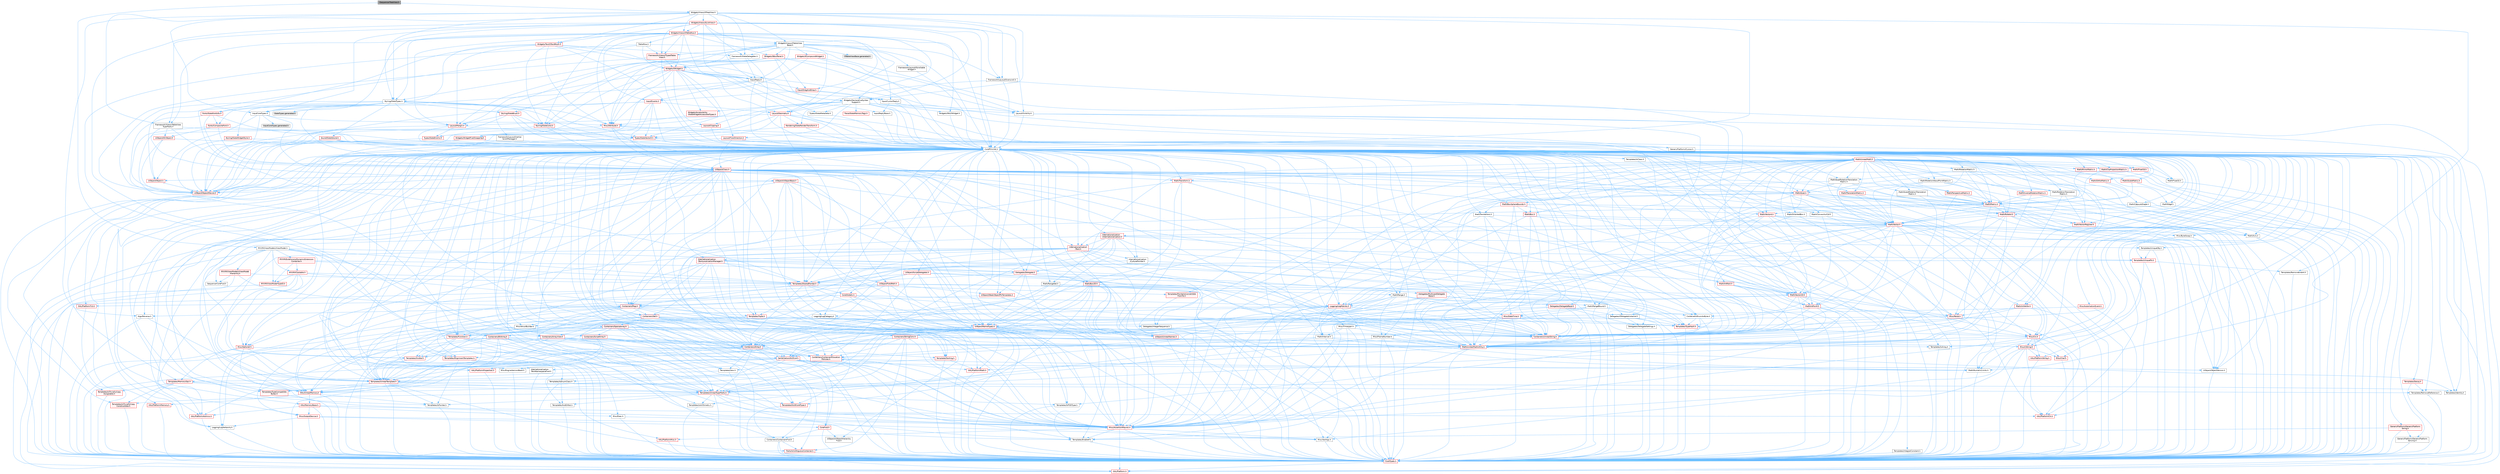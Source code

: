 digraph "ISequencerTreeView.h"
{
 // INTERACTIVE_SVG=YES
 // LATEX_PDF_SIZE
  bgcolor="transparent";
  edge [fontname=Helvetica,fontsize=10,labelfontname=Helvetica,labelfontsize=10];
  node [fontname=Helvetica,fontsize=10,shape=box,height=0.2,width=0.4];
  Node1 [id="Node000001",label="ISequencerTreeView.h",height=0.2,width=0.4,color="gray40", fillcolor="grey60", style="filled", fontcolor="black",tooltip=" "];
  Node1 -> Node2 [id="edge1_Node000001_Node000002",color="steelblue1",style="solid",tooltip=" "];
  Node2 [id="Node000002",label="Widgets/Views/STreeView.h",height=0.2,width=0.4,color="grey40", fillcolor="white", style="filled",URL="$de/dea/STreeView_8h.html",tooltip=" "];
  Node2 -> Node3 [id="edge2_Node000002_Node000003",color="steelblue1",style="solid",tooltip=" "];
  Node3 [id="Node000003",label="CoreMinimal.h",height=0.2,width=0.4,color="grey40", fillcolor="white", style="filled",URL="$d7/d67/CoreMinimal_8h.html",tooltip=" "];
  Node3 -> Node4 [id="edge3_Node000003_Node000004",color="steelblue1",style="solid",tooltip=" "];
  Node4 [id="Node000004",label="CoreTypes.h",height=0.2,width=0.4,color="red", fillcolor="#FFF0F0", style="filled",URL="$dc/dec/CoreTypes_8h.html",tooltip=" "];
  Node4 -> Node5 [id="edge4_Node000004_Node000005",color="steelblue1",style="solid",tooltip=" "];
  Node5 [id="Node000005",label="HAL/Platform.h",height=0.2,width=0.4,color="red", fillcolor="#FFF0F0", style="filled",URL="$d9/dd0/Platform_8h.html",tooltip=" "];
  Node3 -> Node18 [id="edge5_Node000003_Node000018",color="steelblue1",style="solid",tooltip=" "];
  Node18 [id="Node000018",label="CoreFwd.h",height=0.2,width=0.4,color="red", fillcolor="#FFF0F0", style="filled",URL="$d1/d1e/CoreFwd_8h.html",tooltip=" "];
  Node18 -> Node4 [id="edge6_Node000018_Node000004",color="steelblue1",style="solid",tooltip=" "];
  Node18 -> Node19 [id="edge7_Node000018_Node000019",color="steelblue1",style="solid",tooltip=" "];
  Node19 [id="Node000019",label="Containers/ContainersFwd.h",height=0.2,width=0.4,color="grey40", fillcolor="white", style="filled",URL="$d4/d0a/ContainersFwd_8h.html",tooltip=" "];
  Node19 -> Node5 [id="edge8_Node000019_Node000005",color="steelblue1",style="solid",tooltip=" "];
  Node19 -> Node4 [id="edge9_Node000019_Node000004",color="steelblue1",style="solid",tooltip=" "];
  Node19 -> Node20 [id="edge10_Node000019_Node000020",color="steelblue1",style="solid",tooltip=" "];
  Node20 [id="Node000020",label="Traits/IsContiguousContainer.h",height=0.2,width=0.4,color="red", fillcolor="#FFF0F0", style="filled",URL="$d5/d3c/IsContiguousContainer_8h.html",tooltip=" "];
  Node20 -> Node4 [id="edge11_Node000020_Node000004",color="steelblue1",style="solid",tooltip=" "];
  Node18 -> Node24 [id="edge12_Node000018_Node000024",color="steelblue1",style="solid",tooltip=" "];
  Node24 [id="Node000024",label="UObject/UObjectHierarchy\lFwd.h",height=0.2,width=0.4,color="grey40", fillcolor="white", style="filled",URL="$d3/d13/UObjectHierarchyFwd_8h.html",tooltip=" "];
  Node3 -> Node24 [id="edge13_Node000003_Node000024",color="steelblue1",style="solid",tooltip=" "];
  Node3 -> Node19 [id="edge14_Node000003_Node000019",color="steelblue1",style="solid",tooltip=" "];
  Node3 -> Node25 [id="edge15_Node000003_Node000025",color="steelblue1",style="solid",tooltip=" "];
  Node25 [id="Node000025",label="Misc/VarArgs.h",height=0.2,width=0.4,color="grey40", fillcolor="white", style="filled",URL="$d5/d6f/VarArgs_8h.html",tooltip=" "];
  Node25 -> Node4 [id="edge16_Node000025_Node000004",color="steelblue1",style="solid",tooltip=" "];
  Node3 -> Node26 [id="edge17_Node000003_Node000026",color="steelblue1",style="solid",tooltip=" "];
  Node26 [id="Node000026",label="Logging/LogVerbosity.h",height=0.2,width=0.4,color="grey40", fillcolor="white", style="filled",URL="$d2/d8f/LogVerbosity_8h.html",tooltip=" "];
  Node26 -> Node4 [id="edge18_Node000026_Node000004",color="steelblue1",style="solid",tooltip=" "];
  Node3 -> Node27 [id="edge19_Node000003_Node000027",color="steelblue1",style="solid",tooltip=" "];
  Node27 [id="Node000027",label="Misc/OutputDevice.h",height=0.2,width=0.4,color="red", fillcolor="#FFF0F0", style="filled",URL="$d7/d32/OutputDevice_8h.html",tooltip=" "];
  Node27 -> Node18 [id="edge20_Node000027_Node000018",color="steelblue1",style="solid",tooltip=" "];
  Node27 -> Node4 [id="edge21_Node000027_Node000004",color="steelblue1",style="solid",tooltip=" "];
  Node27 -> Node26 [id="edge22_Node000027_Node000026",color="steelblue1",style="solid",tooltip=" "];
  Node27 -> Node25 [id="edge23_Node000027_Node000025",color="steelblue1",style="solid",tooltip=" "];
  Node3 -> Node33 [id="edge24_Node000003_Node000033",color="steelblue1",style="solid",tooltip=" "];
  Node33 [id="Node000033",label="HAL/PlatformCrt.h",height=0.2,width=0.4,color="red", fillcolor="#FFF0F0", style="filled",URL="$d8/d75/PlatformCrt_8h.html",tooltip=" "];
  Node3 -> Node43 [id="edge25_Node000003_Node000043",color="steelblue1",style="solid",tooltip=" "];
  Node43 [id="Node000043",label="HAL/PlatformMisc.h",height=0.2,width=0.4,color="red", fillcolor="#FFF0F0", style="filled",URL="$d0/df5/PlatformMisc_8h.html",tooltip=" "];
  Node43 -> Node4 [id="edge26_Node000043_Node000004",color="steelblue1",style="solid",tooltip=" "];
  Node3 -> Node62 [id="edge27_Node000003_Node000062",color="steelblue1",style="solid",tooltip=" "];
  Node62 [id="Node000062",label="Misc/AssertionMacros.h",height=0.2,width=0.4,color="red", fillcolor="#FFF0F0", style="filled",URL="$d0/dfa/AssertionMacros_8h.html",tooltip=" "];
  Node62 -> Node4 [id="edge28_Node000062_Node000004",color="steelblue1",style="solid",tooltip=" "];
  Node62 -> Node5 [id="edge29_Node000062_Node000005",color="steelblue1",style="solid",tooltip=" "];
  Node62 -> Node43 [id="edge30_Node000062_Node000043",color="steelblue1",style="solid",tooltip=" "];
  Node62 -> Node63 [id="edge31_Node000062_Node000063",color="steelblue1",style="solid",tooltip=" "];
  Node63 [id="Node000063",label="Templates/EnableIf.h",height=0.2,width=0.4,color="grey40", fillcolor="white", style="filled",URL="$d7/d60/EnableIf_8h.html",tooltip=" "];
  Node63 -> Node4 [id="edge32_Node000063_Node000004",color="steelblue1",style="solid",tooltip=" "];
  Node62 -> Node25 [id="edge33_Node000062_Node000025",color="steelblue1",style="solid",tooltip=" "];
  Node3 -> Node71 [id="edge34_Node000003_Node000071",color="steelblue1",style="solid",tooltip=" "];
  Node71 [id="Node000071",label="Templates/IsPointer.h",height=0.2,width=0.4,color="grey40", fillcolor="white", style="filled",URL="$d7/d05/IsPointer_8h.html",tooltip=" "];
  Node71 -> Node4 [id="edge35_Node000071_Node000004",color="steelblue1",style="solid",tooltip=" "];
  Node3 -> Node72 [id="edge36_Node000003_Node000072",color="steelblue1",style="solid",tooltip=" "];
  Node72 [id="Node000072",label="HAL/PlatformMemory.h",height=0.2,width=0.4,color="red", fillcolor="#FFF0F0", style="filled",URL="$de/d68/PlatformMemory_8h.html",tooltip=" "];
  Node72 -> Node4 [id="edge37_Node000072_Node000004",color="steelblue1",style="solid",tooltip=" "];
  Node3 -> Node55 [id="edge38_Node000003_Node000055",color="steelblue1",style="solid",tooltip=" "];
  Node55 [id="Node000055",label="HAL/PlatformAtomics.h",height=0.2,width=0.4,color="red", fillcolor="#FFF0F0", style="filled",URL="$d3/d36/PlatformAtomics_8h.html",tooltip=" "];
  Node55 -> Node4 [id="edge39_Node000055_Node000004",color="steelblue1",style="solid",tooltip=" "];
  Node3 -> Node77 [id="edge40_Node000003_Node000077",color="steelblue1",style="solid",tooltip=" "];
  Node77 [id="Node000077",label="Misc/Exec.h",height=0.2,width=0.4,color="grey40", fillcolor="white", style="filled",URL="$de/ddb/Exec_8h.html",tooltip=" "];
  Node77 -> Node4 [id="edge41_Node000077_Node000004",color="steelblue1",style="solid",tooltip=" "];
  Node77 -> Node62 [id="edge42_Node000077_Node000062",color="steelblue1",style="solid",tooltip=" "];
  Node3 -> Node78 [id="edge43_Node000003_Node000078",color="steelblue1",style="solid",tooltip=" "];
  Node78 [id="Node000078",label="HAL/MemoryBase.h",height=0.2,width=0.4,color="red", fillcolor="#FFF0F0", style="filled",URL="$d6/d9f/MemoryBase_8h.html",tooltip=" "];
  Node78 -> Node4 [id="edge44_Node000078_Node000004",color="steelblue1",style="solid",tooltip=" "];
  Node78 -> Node55 [id="edge45_Node000078_Node000055",color="steelblue1",style="solid",tooltip=" "];
  Node78 -> Node33 [id="edge46_Node000078_Node000033",color="steelblue1",style="solid",tooltip=" "];
  Node78 -> Node77 [id="edge47_Node000078_Node000077",color="steelblue1",style="solid",tooltip=" "];
  Node78 -> Node27 [id="edge48_Node000078_Node000027",color="steelblue1",style="solid",tooltip=" "];
  Node3 -> Node88 [id="edge49_Node000003_Node000088",color="steelblue1",style="solid",tooltip=" "];
  Node88 [id="Node000088",label="HAL/UnrealMemory.h",height=0.2,width=0.4,color="red", fillcolor="#FFF0F0", style="filled",URL="$d9/d96/UnrealMemory_8h.html",tooltip=" "];
  Node88 -> Node4 [id="edge50_Node000088_Node000004",color="steelblue1",style="solid",tooltip=" "];
  Node88 -> Node78 [id="edge51_Node000088_Node000078",color="steelblue1",style="solid",tooltip=" "];
  Node88 -> Node72 [id="edge52_Node000088_Node000072",color="steelblue1",style="solid",tooltip=" "];
  Node88 -> Node71 [id="edge53_Node000088_Node000071",color="steelblue1",style="solid",tooltip=" "];
  Node3 -> Node90 [id="edge54_Node000003_Node000090",color="steelblue1",style="solid",tooltip=" "];
  Node90 [id="Node000090",label="Templates/IsArithmetic.h",height=0.2,width=0.4,color="grey40", fillcolor="white", style="filled",URL="$d2/d5d/IsArithmetic_8h.html",tooltip=" "];
  Node90 -> Node4 [id="edge55_Node000090_Node000004",color="steelblue1",style="solid",tooltip=" "];
  Node3 -> Node84 [id="edge56_Node000003_Node000084",color="steelblue1",style="solid",tooltip=" "];
  Node84 [id="Node000084",label="Templates/AndOrNot.h",height=0.2,width=0.4,color="grey40", fillcolor="white", style="filled",URL="$db/d0a/AndOrNot_8h.html",tooltip=" "];
  Node84 -> Node4 [id="edge57_Node000084_Node000004",color="steelblue1",style="solid",tooltip=" "];
  Node3 -> Node91 [id="edge58_Node000003_Node000091",color="steelblue1",style="solid",tooltip=" "];
  Node91 [id="Node000091",label="Templates/IsPODType.h",height=0.2,width=0.4,color="grey40", fillcolor="white", style="filled",URL="$d7/db1/IsPODType_8h.html",tooltip=" "];
  Node91 -> Node4 [id="edge59_Node000091_Node000004",color="steelblue1",style="solid",tooltip=" "];
  Node3 -> Node92 [id="edge60_Node000003_Node000092",color="steelblue1",style="solid",tooltip=" "];
  Node92 [id="Node000092",label="Templates/IsUECoreType.h",height=0.2,width=0.4,color="red", fillcolor="#FFF0F0", style="filled",URL="$d1/db8/IsUECoreType_8h.html",tooltip=" "];
  Node92 -> Node4 [id="edge61_Node000092_Node000004",color="steelblue1",style="solid",tooltip=" "];
  Node3 -> Node85 [id="edge62_Node000003_Node000085",color="steelblue1",style="solid",tooltip=" "];
  Node85 [id="Node000085",label="Templates/IsTriviallyCopy\lConstructible.h",height=0.2,width=0.4,color="red", fillcolor="#FFF0F0", style="filled",URL="$d3/d78/IsTriviallyCopyConstructible_8h.html",tooltip=" "];
  Node85 -> Node4 [id="edge63_Node000085_Node000004",color="steelblue1",style="solid",tooltip=" "];
  Node3 -> Node93 [id="edge64_Node000003_Node000093",color="steelblue1",style="solid",tooltip=" "];
  Node93 [id="Node000093",label="Templates/UnrealTypeTraits.h",height=0.2,width=0.4,color="red", fillcolor="#FFF0F0", style="filled",URL="$d2/d2d/UnrealTypeTraits_8h.html",tooltip=" "];
  Node93 -> Node4 [id="edge65_Node000093_Node000004",color="steelblue1",style="solid",tooltip=" "];
  Node93 -> Node71 [id="edge66_Node000093_Node000071",color="steelblue1",style="solid",tooltip=" "];
  Node93 -> Node62 [id="edge67_Node000093_Node000062",color="steelblue1",style="solid",tooltip=" "];
  Node93 -> Node84 [id="edge68_Node000093_Node000084",color="steelblue1",style="solid",tooltip=" "];
  Node93 -> Node63 [id="edge69_Node000093_Node000063",color="steelblue1",style="solid",tooltip=" "];
  Node93 -> Node90 [id="edge70_Node000093_Node000090",color="steelblue1",style="solid",tooltip=" "];
  Node93 -> Node91 [id="edge71_Node000093_Node000091",color="steelblue1",style="solid",tooltip=" "];
  Node93 -> Node92 [id="edge72_Node000093_Node000092",color="steelblue1",style="solid",tooltip=" "];
  Node93 -> Node85 [id="edge73_Node000093_Node000085",color="steelblue1",style="solid",tooltip=" "];
  Node3 -> Node63 [id="edge74_Node000003_Node000063",color="steelblue1",style="solid",tooltip=" "];
  Node3 -> Node95 [id="edge75_Node000003_Node000095",color="steelblue1",style="solid",tooltip=" "];
  Node95 [id="Node000095",label="Templates/RemoveReference.h",height=0.2,width=0.4,color="grey40", fillcolor="white", style="filled",URL="$da/dbe/RemoveReference_8h.html",tooltip=" "];
  Node95 -> Node4 [id="edge76_Node000095_Node000004",color="steelblue1",style="solid",tooltip=" "];
  Node3 -> Node96 [id="edge77_Node000003_Node000096",color="steelblue1",style="solid",tooltip=" "];
  Node96 [id="Node000096",label="Templates/IntegralConstant.h",height=0.2,width=0.4,color="grey40", fillcolor="white", style="filled",URL="$db/d1b/IntegralConstant_8h.html",tooltip=" "];
  Node96 -> Node4 [id="edge78_Node000096_Node000004",color="steelblue1",style="solid",tooltip=" "];
  Node3 -> Node97 [id="edge79_Node000003_Node000097",color="steelblue1",style="solid",tooltip=" "];
  Node97 [id="Node000097",label="Templates/IsClass.h",height=0.2,width=0.4,color="grey40", fillcolor="white", style="filled",URL="$db/dcb/IsClass_8h.html",tooltip=" "];
  Node97 -> Node4 [id="edge80_Node000097_Node000004",color="steelblue1",style="solid",tooltip=" "];
  Node3 -> Node98 [id="edge81_Node000003_Node000098",color="steelblue1",style="solid",tooltip=" "];
  Node98 [id="Node000098",label="Templates/TypeCompatible\lBytes.h",height=0.2,width=0.4,color="red", fillcolor="#FFF0F0", style="filled",URL="$df/d0a/TypeCompatibleBytes_8h.html",tooltip=" "];
  Node98 -> Node4 [id="edge82_Node000098_Node000004",color="steelblue1",style="solid",tooltip=" "];
  Node3 -> Node20 [id="edge83_Node000003_Node000020",color="steelblue1",style="solid",tooltip=" "];
  Node3 -> Node99 [id="edge84_Node000003_Node000099",color="steelblue1",style="solid",tooltip=" "];
  Node99 [id="Node000099",label="Templates/UnrealTemplate.h",height=0.2,width=0.4,color="red", fillcolor="#FFF0F0", style="filled",URL="$d4/d24/UnrealTemplate_8h.html",tooltip=" "];
  Node99 -> Node4 [id="edge85_Node000099_Node000004",color="steelblue1",style="solid",tooltip=" "];
  Node99 -> Node71 [id="edge86_Node000099_Node000071",color="steelblue1",style="solid",tooltip=" "];
  Node99 -> Node88 [id="edge87_Node000099_Node000088",color="steelblue1",style="solid",tooltip=" "];
  Node99 -> Node93 [id="edge88_Node000099_Node000093",color="steelblue1",style="solid",tooltip=" "];
  Node99 -> Node95 [id="edge89_Node000099_Node000095",color="steelblue1",style="solid",tooltip=" "];
  Node99 -> Node98 [id="edge90_Node000099_Node000098",color="steelblue1",style="solid",tooltip=" "];
  Node99 -> Node66 [id="edge91_Node000099_Node000066",color="steelblue1",style="solid",tooltip=" "];
  Node66 [id="Node000066",label="Templates/Identity.h",height=0.2,width=0.4,color="grey40", fillcolor="white", style="filled",URL="$d0/dd5/Identity_8h.html",tooltip=" "];
  Node99 -> Node20 [id="edge92_Node000099_Node000020",color="steelblue1",style="solid",tooltip=" "];
  Node3 -> Node48 [id="edge93_Node000003_Node000048",color="steelblue1",style="solid",tooltip=" "];
  Node48 [id="Node000048",label="Math/NumericLimits.h",height=0.2,width=0.4,color="grey40", fillcolor="white", style="filled",URL="$df/d1b/NumericLimits_8h.html",tooltip=" "];
  Node48 -> Node4 [id="edge94_Node000048_Node000004",color="steelblue1",style="solid",tooltip=" "];
  Node3 -> Node103 [id="edge95_Node000003_Node000103",color="steelblue1",style="solid",tooltip=" "];
  Node103 [id="Node000103",label="HAL/PlatformMath.h",height=0.2,width=0.4,color="red", fillcolor="#FFF0F0", style="filled",URL="$dc/d53/PlatformMath_8h.html",tooltip=" "];
  Node103 -> Node4 [id="edge96_Node000103_Node000004",color="steelblue1",style="solid",tooltip=" "];
  Node3 -> Node86 [id="edge97_Node000003_Node000086",color="steelblue1",style="solid",tooltip=" "];
  Node86 [id="Node000086",label="Templates/IsTriviallyCopy\lAssignable.h",height=0.2,width=0.4,color="red", fillcolor="#FFF0F0", style="filled",URL="$d2/df2/IsTriviallyCopyAssignable_8h.html",tooltip=" "];
  Node86 -> Node4 [id="edge98_Node000086_Node000004",color="steelblue1",style="solid",tooltip=" "];
  Node3 -> Node111 [id="edge99_Node000003_Node000111",color="steelblue1",style="solid",tooltip=" "];
  Node111 [id="Node000111",label="Templates/MemoryOps.h",height=0.2,width=0.4,color="red", fillcolor="#FFF0F0", style="filled",URL="$db/dea/MemoryOps_8h.html",tooltip=" "];
  Node111 -> Node4 [id="edge100_Node000111_Node000004",color="steelblue1",style="solid",tooltip=" "];
  Node111 -> Node88 [id="edge101_Node000111_Node000088",color="steelblue1",style="solid",tooltip=" "];
  Node111 -> Node86 [id="edge102_Node000111_Node000086",color="steelblue1",style="solid",tooltip=" "];
  Node111 -> Node85 [id="edge103_Node000111_Node000085",color="steelblue1",style="solid",tooltip=" "];
  Node111 -> Node93 [id="edge104_Node000111_Node000093",color="steelblue1",style="solid",tooltip=" "];
  Node3 -> Node112 [id="edge105_Node000003_Node000112",color="steelblue1",style="solid",tooltip=" "];
  Node112 [id="Node000112",label="Containers/ContainerAllocation\lPolicies.h",height=0.2,width=0.4,color="red", fillcolor="#FFF0F0", style="filled",URL="$d7/dff/ContainerAllocationPolicies_8h.html",tooltip=" "];
  Node112 -> Node4 [id="edge106_Node000112_Node000004",color="steelblue1",style="solid",tooltip=" "];
  Node112 -> Node112 [id="edge107_Node000112_Node000112",color="steelblue1",style="solid",tooltip=" "];
  Node112 -> Node103 [id="edge108_Node000112_Node000103",color="steelblue1",style="solid",tooltip=" "];
  Node112 -> Node88 [id="edge109_Node000112_Node000088",color="steelblue1",style="solid",tooltip=" "];
  Node112 -> Node48 [id="edge110_Node000112_Node000048",color="steelblue1",style="solid",tooltip=" "];
  Node112 -> Node62 [id="edge111_Node000112_Node000062",color="steelblue1",style="solid",tooltip=" "];
  Node112 -> Node111 [id="edge112_Node000112_Node000111",color="steelblue1",style="solid",tooltip=" "];
  Node112 -> Node98 [id="edge113_Node000112_Node000098",color="steelblue1",style="solid",tooltip=" "];
  Node3 -> Node115 [id="edge114_Node000003_Node000115",color="steelblue1",style="solid",tooltip=" "];
  Node115 [id="Node000115",label="Templates/IsEnumClass.h",height=0.2,width=0.4,color="grey40", fillcolor="white", style="filled",URL="$d7/d15/IsEnumClass_8h.html",tooltip=" "];
  Node115 -> Node4 [id="edge115_Node000115_Node000004",color="steelblue1",style="solid",tooltip=" "];
  Node115 -> Node84 [id="edge116_Node000115_Node000084",color="steelblue1",style="solid",tooltip=" "];
  Node3 -> Node116 [id="edge117_Node000003_Node000116",color="steelblue1",style="solid",tooltip=" "];
  Node116 [id="Node000116",label="HAL/PlatformProperties.h",height=0.2,width=0.4,color="red", fillcolor="#FFF0F0", style="filled",URL="$d9/db0/PlatformProperties_8h.html",tooltip=" "];
  Node116 -> Node4 [id="edge118_Node000116_Node000004",color="steelblue1",style="solid",tooltip=" "];
  Node3 -> Node119 [id="edge119_Node000003_Node000119",color="steelblue1",style="solid",tooltip=" "];
  Node119 [id="Node000119",label="Misc/EngineVersionBase.h",height=0.2,width=0.4,color="grey40", fillcolor="white", style="filled",URL="$d5/d2b/EngineVersionBase_8h.html",tooltip=" "];
  Node119 -> Node4 [id="edge120_Node000119_Node000004",color="steelblue1",style="solid",tooltip=" "];
  Node3 -> Node120 [id="edge121_Node000003_Node000120",color="steelblue1",style="solid",tooltip=" "];
  Node120 [id="Node000120",label="Internationalization\l/TextNamespaceFwd.h",height=0.2,width=0.4,color="grey40", fillcolor="white", style="filled",URL="$d8/d97/TextNamespaceFwd_8h.html",tooltip=" "];
  Node120 -> Node4 [id="edge122_Node000120_Node000004",color="steelblue1",style="solid",tooltip=" "];
  Node3 -> Node121 [id="edge123_Node000003_Node000121",color="steelblue1",style="solid",tooltip=" "];
  Node121 [id="Node000121",label="Serialization/Archive.h",height=0.2,width=0.4,color="red", fillcolor="#FFF0F0", style="filled",URL="$d7/d3b/Archive_8h.html",tooltip=" "];
  Node121 -> Node18 [id="edge124_Node000121_Node000018",color="steelblue1",style="solid",tooltip=" "];
  Node121 -> Node4 [id="edge125_Node000121_Node000004",color="steelblue1",style="solid",tooltip=" "];
  Node121 -> Node116 [id="edge126_Node000121_Node000116",color="steelblue1",style="solid",tooltip=" "];
  Node121 -> Node120 [id="edge127_Node000121_Node000120",color="steelblue1",style="solid",tooltip=" "];
  Node121 -> Node62 [id="edge128_Node000121_Node000062",color="steelblue1",style="solid",tooltip=" "];
  Node121 -> Node119 [id="edge129_Node000121_Node000119",color="steelblue1",style="solid",tooltip=" "];
  Node121 -> Node25 [id="edge130_Node000121_Node000025",color="steelblue1",style="solid",tooltip=" "];
  Node121 -> Node63 [id="edge131_Node000121_Node000063",color="steelblue1",style="solid",tooltip=" "];
  Node121 -> Node115 [id="edge132_Node000121_Node000115",color="steelblue1",style="solid",tooltip=" "];
  Node121 -> Node99 [id="edge133_Node000121_Node000099",color="steelblue1",style="solid",tooltip=" "];
  Node121 -> Node124 [id="edge134_Node000121_Node000124",color="steelblue1",style="solid",tooltip=" "];
  Node124 [id="Node000124",label="UObject/ObjectVersion.h",height=0.2,width=0.4,color="grey40", fillcolor="white", style="filled",URL="$da/d63/ObjectVersion_8h.html",tooltip=" "];
  Node124 -> Node4 [id="edge135_Node000124_Node000004",color="steelblue1",style="solid",tooltip=" "];
  Node3 -> Node125 [id="edge136_Node000003_Node000125",color="steelblue1",style="solid",tooltip=" "];
  Node125 [id="Node000125",label="Templates/Less.h",height=0.2,width=0.4,color="grey40", fillcolor="white", style="filled",URL="$de/dc8/Less_8h.html",tooltip=" "];
  Node125 -> Node4 [id="edge137_Node000125_Node000004",color="steelblue1",style="solid",tooltip=" "];
  Node125 -> Node99 [id="edge138_Node000125_Node000099",color="steelblue1",style="solid",tooltip=" "];
  Node3 -> Node126 [id="edge139_Node000003_Node000126",color="steelblue1",style="solid",tooltip=" "];
  Node126 [id="Node000126",label="Templates/Sorting.h",height=0.2,width=0.4,color="red", fillcolor="#FFF0F0", style="filled",URL="$d3/d9e/Sorting_8h.html",tooltip=" "];
  Node126 -> Node4 [id="edge140_Node000126_Node000004",color="steelblue1",style="solid",tooltip=" "];
  Node126 -> Node103 [id="edge141_Node000126_Node000103",color="steelblue1",style="solid",tooltip=" "];
  Node126 -> Node125 [id="edge142_Node000126_Node000125",color="steelblue1",style="solid",tooltip=" "];
  Node3 -> Node137 [id="edge143_Node000003_Node000137",color="steelblue1",style="solid",tooltip=" "];
  Node137 [id="Node000137",label="Misc/Char.h",height=0.2,width=0.4,color="red", fillcolor="#FFF0F0", style="filled",URL="$d0/d58/Char_8h.html",tooltip=" "];
  Node137 -> Node4 [id="edge144_Node000137_Node000004",color="steelblue1",style="solid",tooltip=" "];
  Node3 -> Node140 [id="edge145_Node000003_Node000140",color="steelblue1",style="solid",tooltip=" "];
  Node140 [id="Node000140",label="GenericPlatform/GenericPlatform\lStricmp.h",height=0.2,width=0.4,color="grey40", fillcolor="white", style="filled",URL="$d2/d86/GenericPlatformStricmp_8h.html",tooltip=" "];
  Node140 -> Node4 [id="edge146_Node000140_Node000004",color="steelblue1",style="solid",tooltip=" "];
  Node3 -> Node141 [id="edge147_Node000003_Node000141",color="steelblue1",style="solid",tooltip=" "];
  Node141 [id="Node000141",label="GenericPlatform/GenericPlatform\lString.h",height=0.2,width=0.4,color="red", fillcolor="#FFF0F0", style="filled",URL="$dd/d20/GenericPlatformString_8h.html",tooltip=" "];
  Node141 -> Node4 [id="edge148_Node000141_Node000004",color="steelblue1",style="solid",tooltip=" "];
  Node141 -> Node140 [id="edge149_Node000141_Node000140",color="steelblue1",style="solid",tooltip=" "];
  Node141 -> Node63 [id="edge150_Node000141_Node000063",color="steelblue1",style="solid",tooltip=" "];
  Node3 -> Node74 [id="edge151_Node000003_Node000074",color="steelblue1",style="solid",tooltip=" "];
  Node74 [id="Node000074",label="HAL/PlatformString.h",height=0.2,width=0.4,color="red", fillcolor="#FFF0F0", style="filled",URL="$db/db5/PlatformString_8h.html",tooltip=" "];
  Node74 -> Node4 [id="edge152_Node000074_Node000004",color="steelblue1",style="solid",tooltip=" "];
  Node3 -> Node144 [id="edge153_Node000003_Node000144",color="steelblue1",style="solid",tooltip=" "];
  Node144 [id="Node000144",label="Misc/CString.h",height=0.2,width=0.4,color="red", fillcolor="#FFF0F0", style="filled",URL="$d2/d49/CString_8h.html",tooltip=" "];
  Node144 -> Node4 [id="edge154_Node000144_Node000004",color="steelblue1",style="solid",tooltip=" "];
  Node144 -> Node33 [id="edge155_Node000144_Node000033",color="steelblue1",style="solid",tooltip=" "];
  Node144 -> Node74 [id="edge156_Node000144_Node000074",color="steelblue1",style="solid",tooltip=" "];
  Node144 -> Node62 [id="edge157_Node000144_Node000062",color="steelblue1",style="solid",tooltip=" "];
  Node144 -> Node137 [id="edge158_Node000144_Node000137",color="steelblue1",style="solid",tooltip=" "];
  Node144 -> Node25 [id="edge159_Node000144_Node000025",color="steelblue1",style="solid",tooltip=" "];
  Node3 -> Node145 [id="edge160_Node000003_Node000145",color="steelblue1",style="solid",tooltip=" "];
  Node145 [id="Node000145",label="Misc/Crc.h",height=0.2,width=0.4,color="red", fillcolor="#FFF0F0", style="filled",URL="$d4/dd2/Crc_8h.html",tooltip=" "];
  Node145 -> Node4 [id="edge161_Node000145_Node000004",color="steelblue1",style="solid",tooltip=" "];
  Node145 -> Node74 [id="edge162_Node000145_Node000074",color="steelblue1",style="solid",tooltip=" "];
  Node145 -> Node62 [id="edge163_Node000145_Node000062",color="steelblue1",style="solid",tooltip=" "];
  Node145 -> Node144 [id="edge164_Node000145_Node000144",color="steelblue1",style="solid",tooltip=" "];
  Node145 -> Node137 [id="edge165_Node000145_Node000137",color="steelblue1",style="solid",tooltip=" "];
  Node145 -> Node93 [id="edge166_Node000145_Node000093",color="steelblue1",style="solid",tooltip=" "];
  Node3 -> Node136 [id="edge167_Node000003_Node000136",color="steelblue1",style="solid",tooltip=" "];
  Node136 [id="Node000136",label="Math/UnrealMathUtility.h",height=0.2,width=0.4,color="red", fillcolor="#FFF0F0", style="filled",URL="$db/db8/UnrealMathUtility_8h.html",tooltip=" "];
  Node136 -> Node4 [id="edge168_Node000136_Node000004",color="steelblue1",style="solid",tooltip=" "];
  Node136 -> Node62 [id="edge169_Node000136_Node000062",color="steelblue1",style="solid",tooltip=" "];
  Node136 -> Node103 [id="edge170_Node000136_Node000103",color="steelblue1",style="solid",tooltip=" "];
  Node136 -> Node66 [id="edge171_Node000136_Node000066",color="steelblue1",style="solid",tooltip=" "];
  Node3 -> Node146 [id="edge172_Node000003_Node000146",color="steelblue1",style="solid",tooltip=" "];
  Node146 [id="Node000146",label="Containers/UnrealString.h",height=0.2,width=0.4,color="red", fillcolor="#FFF0F0", style="filled",URL="$d5/dba/UnrealString_8h.html",tooltip=" "];
  Node3 -> Node150 [id="edge173_Node000003_Node000150",color="steelblue1",style="solid",tooltip=" "];
  Node150 [id="Node000150",label="Containers/Array.h",height=0.2,width=0.4,color="red", fillcolor="#FFF0F0", style="filled",URL="$df/dd0/Array_8h.html",tooltip=" "];
  Node150 -> Node4 [id="edge174_Node000150_Node000004",color="steelblue1",style="solid",tooltip=" "];
  Node150 -> Node62 [id="edge175_Node000150_Node000062",color="steelblue1",style="solid",tooltip=" "];
  Node150 -> Node88 [id="edge176_Node000150_Node000088",color="steelblue1",style="solid",tooltip=" "];
  Node150 -> Node93 [id="edge177_Node000150_Node000093",color="steelblue1",style="solid",tooltip=" "];
  Node150 -> Node99 [id="edge178_Node000150_Node000099",color="steelblue1",style="solid",tooltip=" "];
  Node150 -> Node112 [id="edge179_Node000150_Node000112",color="steelblue1",style="solid",tooltip=" "];
  Node150 -> Node121 [id="edge180_Node000150_Node000121",color="steelblue1",style="solid",tooltip=" "];
  Node150 -> Node129 [id="edge181_Node000150_Node000129",color="steelblue1",style="solid",tooltip=" "];
  Node129 [id="Node000129",label="Templates/Invoke.h",height=0.2,width=0.4,color="red", fillcolor="#FFF0F0", style="filled",URL="$d7/deb/Invoke_8h.html",tooltip=" "];
  Node129 -> Node4 [id="edge182_Node000129_Node000004",color="steelblue1",style="solid",tooltip=" "];
  Node129 -> Node99 [id="edge183_Node000129_Node000099",color="steelblue1",style="solid",tooltip=" "];
  Node150 -> Node125 [id="edge184_Node000150_Node000125",color="steelblue1",style="solid",tooltip=" "];
  Node150 -> Node126 [id="edge185_Node000150_Node000126",color="steelblue1",style="solid",tooltip=" "];
  Node150 -> Node173 [id="edge186_Node000150_Node000173",color="steelblue1",style="solid",tooltip=" "];
  Node173 [id="Node000173",label="Templates/AlignmentTemplates.h",height=0.2,width=0.4,color="red", fillcolor="#FFF0F0", style="filled",URL="$dd/d32/AlignmentTemplates_8h.html",tooltip=" "];
  Node173 -> Node4 [id="edge187_Node000173_Node000004",color="steelblue1",style="solid",tooltip=" "];
  Node173 -> Node71 [id="edge188_Node000173_Node000071",color="steelblue1",style="solid",tooltip=" "];
  Node3 -> Node174 [id="edge189_Node000003_Node000174",color="steelblue1",style="solid",tooltip=" "];
  Node174 [id="Node000174",label="Misc/FrameNumber.h",height=0.2,width=0.4,color="grey40", fillcolor="white", style="filled",URL="$dd/dbd/FrameNumber_8h.html",tooltip=" "];
  Node174 -> Node4 [id="edge190_Node000174_Node000004",color="steelblue1",style="solid",tooltip=" "];
  Node174 -> Node48 [id="edge191_Node000174_Node000048",color="steelblue1",style="solid",tooltip=" "];
  Node174 -> Node136 [id="edge192_Node000174_Node000136",color="steelblue1",style="solid",tooltip=" "];
  Node174 -> Node63 [id="edge193_Node000174_Node000063",color="steelblue1",style="solid",tooltip=" "];
  Node174 -> Node93 [id="edge194_Node000174_Node000093",color="steelblue1",style="solid",tooltip=" "];
  Node3 -> Node175 [id="edge195_Node000003_Node000175",color="steelblue1",style="solid",tooltip=" "];
  Node175 [id="Node000175",label="Misc/Timespan.h",height=0.2,width=0.4,color="grey40", fillcolor="white", style="filled",URL="$da/dd9/Timespan_8h.html",tooltip=" "];
  Node175 -> Node4 [id="edge196_Node000175_Node000004",color="steelblue1",style="solid",tooltip=" "];
  Node175 -> Node176 [id="edge197_Node000175_Node000176",color="steelblue1",style="solid",tooltip=" "];
  Node176 [id="Node000176",label="Math/Interval.h",height=0.2,width=0.4,color="grey40", fillcolor="white", style="filled",URL="$d1/d55/Interval_8h.html",tooltip=" "];
  Node176 -> Node4 [id="edge198_Node000176_Node000004",color="steelblue1",style="solid",tooltip=" "];
  Node176 -> Node90 [id="edge199_Node000176_Node000090",color="steelblue1",style="solid",tooltip=" "];
  Node176 -> Node93 [id="edge200_Node000176_Node000093",color="steelblue1",style="solid",tooltip=" "];
  Node176 -> Node48 [id="edge201_Node000176_Node000048",color="steelblue1",style="solid",tooltip=" "];
  Node176 -> Node136 [id="edge202_Node000176_Node000136",color="steelblue1",style="solid",tooltip=" "];
  Node175 -> Node136 [id="edge203_Node000175_Node000136",color="steelblue1",style="solid",tooltip=" "];
  Node175 -> Node62 [id="edge204_Node000175_Node000062",color="steelblue1",style="solid",tooltip=" "];
  Node3 -> Node177 [id="edge205_Node000003_Node000177",color="steelblue1",style="solid",tooltip=" "];
  Node177 [id="Node000177",label="Containers/StringConv.h",height=0.2,width=0.4,color="red", fillcolor="#FFF0F0", style="filled",URL="$d3/ddf/StringConv_8h.html",tooltip=" "];
  Node177 -> Node4 [id="edge206_Node000177_Node000004",color="steelblue1",style="solid",tooltip=" "];
  Node177 -> Node62 [id="edge207_Node000177_Node000062",color="steelblue1",style="solid",tooltip=" "];
  Node177 -> Node112 [id="edge208_Node000177_Node000112",color="steelblue1",style="solid",tooltip=" "];
  Node177 -> Node150 [id="edge209_Node000177_Node000150",color="steelblue1",style="solid",tooltip=" "];
  Node177 -> Node144 [id="edge210_Node000177_Node000144",color="steelblue1",style="solid",tooltip=" "];
  Node177 -> Node178 [id="edge211_Node000177_Node000178",color="steelblue1",style="solid",tooltip=" "];
  Node178 [id="Node000178",label="Templates/IsArray.h",height=0.2,width=0.4,color="grey40", fillcolor="white", style="filled",URL="$d8/d8d/IsArray_8h.html",tooltip=" "];
  Node178 -> Node4 [id="edge212_Node000178_Node000004",color="steelblue1",style="solid",tooltip=" "];
  Node177 -> Node99 [id="edge213_Node000177_Node000099",color="steelblue1",style="solid",tooltip=" "];
  Node177 -> Node93 [id="edge214_Node000177_Node000093",color="steelblue1",style="solid",tooltip=" "];
  Node177 -> Node20 [id="edge215_Node000177_Node000020",color="steelblue1",style="solid",tooltip=" "];
  Node3 -> Node179 [id="edge216_Node000003_Node000179",color="steelblue1",style="solid",tooltip=" "];
  Node179 [id="Node000179",label="UObject/UnrealNames.h",height=0.2,width=0.4,color="red", fillcolor="#FFF0F0", style="filled",URL="$d8/db1/UnrealNames_8h.html",tooltip=" "];
  Node179 -> Node4 [id="edge217_Node000179_Node000004",color="steelblue1",style="solid",tooltip=" "];
  Node3 -> Node181 [id="edge218_Node000003_Node000181",color="steelblue1",style="solid",tooltip=" "];
  Node181 [id="Node000181",label="UObject/NameTypes.h",height=0.2,width=0.4,color="red", fillcolor="#FFF0F0", style="filled",URL="$d6/d35/NameTypes_8h.html",tooltip=" "];
  Node181 -> Node4 [id="edge219_Node000181_Node000004",color="steelblue1",style="solid",tooltip=" "];
  Node181 -> Node62 [id="edge220_Node000181_Node000062",color="steelblue1",style="solid",tooltip=" "];
  Node181 -> Node88 [id="edge221_Node000181_Node000088",color="steelblue1",style="solid",tooltip=" "];
  Node181 -> Node93 [id="edge222_Node000181_Node000093",color="steelblue1",style="solid",tooltip=" "];
  Node181 -> Node99 [id="edge223_Node000181_Node000099",color="steelblue1",style="solid",tooltip=" "];
  Node181 -> Node146 [id="edge224_Node000181_Node000146",color="steelblue1",style="solid",tooltip=" "];
  Node181 -> Node177 [id="edge225_Node000181_Node000177",color="steelblue1",style="solid",tooltip=" "];
  Node181 -> Node179 [id="edge226_Node000181_Node000179",color="steelblue1",style="solid",tooltip=" "];
  Node3 -> Node189 [id="edge227_Node000003_Node000189",color="steelblue1",style="solid",tooltip=" "];
  Node189 [id="Node000189",label="Misc/Parse.h",height=0.2,width=0.4,color="red", fillcolor="#FFF0F0", style="filled",URL="$dc/d71/Parse_8h.html",tooltip=" "];
  Node189 -> Node146 [id="edge228_Node000189_Node000146",color="steelblue1",style="solid",tooltip=" "];
  Node189 -> Node4 [id="edge229_Node000189_Node000004",color="steelblue1",style="solid",tooltip=" "];
  Node189 -> Node33 [id="edge230_Node000189_Node000033",color="steelblue1",style="solid",tooltip=" "];
  Node189 -> Node190 [id="edge231_Node000189_Node000190",color="steelblue1",style="solid",tooltip=" "];
  Node190 [id="Node000190",label="Templates/Function.h",height=0.2,width=0.4,color="red", fillcolor="#FFF0F0", style="filled",URL="$df/df5/Function_8h.html",tooltip=" "];
  Node190 -> Node4 [id="edge232_Node000190_Node000004",color="steelblue1",style="solid",tooltip=" "];
  Node190 -> Node62 [id="edge233_Node000190_Node000062",color="steelblue1",style="solid",tooltip=" "];
  Node190 -> Node88 [id="edge234_Node000190_Node000088",color="steelblue1",style="solid",tooltip=" "];
  Node190 -> Node93 [id="edge235_Node000190_Node000093",color="steelblue1",style="solid",tooltip=" "];
  Node190 -> Node129 [id="edge236_Node000190_Node000129",color="steelblue1",style="solid",tooltip=" "];
  Node190 -> Node99 [id="edge237_Node000190_Node000099",color="steelblue1",style="solid",tooltip=" "];
  Node190 -> Node136 [id="edge238_Node000190_Node000136",color="steelblue1",style="solid",tooltip=" "];
  Node3 -> Node173 [id="edge239_Node000003_Node000173",color="steelblue1",style="solid",tooltip=" "];
  Node3 -> Node192 [id="edge240_Node000003_Node000192",color="steelblue1",style="solid",tooltip=" "];
  Node192 [id="Node000192",label="Misc/StructBuilder.h",height=0.2,width=0.4,color="grey40", fillcolor="white", style="filled",URL="$d9/db3/StructBuilder_8h.html",tooltip=" "];
  Node192 -> Node4 [id="edge241_Node000192_Node000004",color="steelblue1",style="solid",tooltip=" "];
  Node192 -> Node136 [id="edge242_Node000192_Node000136",color="steelblue1",style="solid",tooltip=" "];
  Node192 -> Node173 [id="edge243_Node000192_Node000173",color="steelblue1",style="solid",tooltip=" "];
  Node3 -> Node105 [id="edge244_Node000003_Node000105",color="steelblue1",style="solid",tooltip=" "];
  Node105 [id="Node000105",label="Templates/Decay.h",height=0.2,width=0.4,color="red", fillcolor="#FFF0F0", style="filled",URL="$dd/d0f/Decay_8h.html",tooltip=" "];
  Node105 -> Node4 [id="edge245_Node000105_Node000004",color="steelblue1",style="solid",tooltip=" "];
  Node105 -> Node95 [id="edge246_Node000105_Node000095",color="steelblue1",style="solid",tooltip=" "];
  Node3 -> Node193 [id="edge247_Node000003_Node000193",color="steelblue1",style="solid",tooltip=" "];
  Node193 [id="Node000193",label="Templates/PointerIsConvertible\lFromTo.h",height=0.2,width=0.4,color="red", fillcolor="#FFF0F0", style="filled",URL="$d6/d65/PointerIsConvertibleFromTo_8h.html",tooltip=" "];
  Node193 -> Node4 [id="edge248_Node000193_Node000004",color="steelblue1",style="solid",tooltip=" "];
  Node3 -> Node129 [id="edge249_Node000003_Node000129",color="steelblue1",style="solid",tooltip=" "];
  Node3 -> Node190 [id="edge250_Node000003_Node000190",color="steelblue1",style="solid",tooltip=" "];
  Node3 -> Node162 [id="edge251_Node000003_Node000162",color="steelblue1",style="solid",tooltip=" "];
  Node162 [id="Node000162",label="Templates/TypeHash.h",height=0.2,width=0.4,color="red", fillcolor="#FFF0F0", style="filled",URL="$d1/d62/TypeHash_8h.html",tooltip=" "];
  Node162 -> Node4 [id="edge252_Node000162_Node000004",color="steelblue1",style="solid",tooltip=" "];
  Node162 -> Node145 [id="edge253_Node000162_Node000145",color="steelblue1",style="solid",tooltip=" "];
  Node3 -> Node194 [id="edge254_Node000003_Node000194",color="steelblue1",style="solid",tooltip=" "];
  Node194 [id="Node000194",label="Containers/ScriptArray.h",height=0.2,width=0.4,color="red", fillcolor="#FFF0F0", style="filled",URL="$dc/daf/ScriptArray_8h.html",tooltip=" "];
  Node194 -> Node4 [id="edge255_Node000194_Node000004",color="steelblue1",style="solid",tooltip=" "];
  Node194 -> Node62 [id="edge256_Node000194_Node000062",color="steelblue1",style="solid",tooltip=" "];
  Node194 -> Node88 [id="edge257_Node000194_Node000088",color="steelblue1",style="solid",tooltip=" "];
  Node194 -> Node112 [id="edge258_Node000194_Node000112",color="steelblue1",style="solid",tooltip=" "];
  Node194 -> Node150 [id="edge259_Node000194_Node000150",color="steelblue1",style="solid",tooltip=" "];
  Node3 -> Node195 [id="edge260_Node000003_Node000195",color="steelblue1",style="solid",tooltip=" "];
  Node195 [id="Node000195",label="Containers/BitArray.h",height=0.2,width=0.4,color="red", fillcolor="#FFF0F0", style="filled",URL="$d1/de4/BitArray_8h.html",tooltip=" "];
  Node195 -> Node112 [id="edge261_Node000195_Node000112",color="steelblue1",style="solid",tooltip=" "];
  Node195 -> Node4 [id="edge262_Node000195_Node000004",color="steelblue1",style="solid",tooltip=" "];
  Node195 -> Node55 [id="edge263_Node000195_Node000055",color="steelblue1",style="solid",tooltip=" "];
  Node195 -> Node88 [id="edge264_Node000195_Node000088",color="steelblue1",style="solid",tooltip=" "];
  Node195 -> Node136 [id="edge265_Node000195_Node000136",color="steelblue1",style="solid",tooltip=" "];
  Node195 -> Node62 [id="edge266_Node000195_Node000062",color="steelblue1",style="solid",tooltip=" "];
  Node195 -> Node121 [id="edge267_Node000195_Node000121",color="steelblue1",style="solid",tooltip=" "];
  Node195 -> Node63 [id="edge268_Node000195_Node000063",color="steelblue1",style="solid",tooltip=" "];
  Node195 -> Node129 [id="edge269_Node000195_Node000129",color="steelblue1",style="solid",tooltip=" "];
  Node195 -> Node99 [id="edge270_Node000195_Node000099",color="steelblue1",style="solid",tooltip=" "];
  Node195 -> Node93 [id="edge271_Node000195_Node000093",color="steelblue1",style="solid",tooltip=" "];
  Node3 -> Node196 [id="edge272_Node000003_Node000196",color="steelblue1",style="solid",tooltip=" "];
  Node196 [id="Node000196",label="Containers/SparseArray.h",height=0.2,width=0.4,color="red", fillcolor="#FFF0F0", style="filled",URL="$d5/dbf/SparseArray_8h.html",tooltip=" "];
  Node196 -> Node4 [id="edge273_Node000196_Node000004",color="steelblue1",style="solid",tooltip=" "];
  Node196 -> Node62 [id="edge274_Node000196_Node000062",color="steelblue1",style="solid",tooltip=" "];
  Node196 -> Node88 [id="edge275_Node000196_Node000088",color="steelblue1",style="solid",tooltip=" "];
  Node196 -> Node93 [id="edge276_Node000196_Node000093",color="steelblue1",style="solid",tooltip=" "];
  Node196 -> Node99 [id="edge277_Node000196_Node000099",color="steelblue1",style="solid",tooltip=" "];
  Node196 -> Node112 [id="edge278_Node000196_Node000112",color="steelblue1",style="solid",tooltip=" "];
  Node196 -> Node125 [id="edge279_Node000196_Node000125",color="steelblue1",style="solid",tooltip=" "];
  Node196 -> Node150 [id="edge280_Node000196_Node000150",color="steelblue1",style="solid",tooltip=" "];
  Node196 -> Node136 [id="edge281_Node000196_Node000136",color="steelblue1",style="solid",tooltip=" "];
  Node196 -> Node194 [id="edge282_Node000196_Node000194",color="steelblue1",style="solid",tooltip=" "];
  Node196 -> Node195 [id="edge283_Node000196_Node000195",color="steelblue1",style="solid",tooltip=" "];
  Node196 -> Node146 [id="edge284_Node000196_Node000146",color="steelblue1",style="solid",tooltip=" "];
  Node3 -> Node212 [id="edge285_Node000003_Node000212",color="steelblue1",style="solid",tooltip=" "];
  Node212 [id="Node000212",label="Containers/Set.h",height=0.2,width=0.4,color="red", fillcolor="#FFF0F0", style="filled",URL="$d4/d45/Set_8h.html",tooltip=" "];
  Node212 -> Node112 [id="edge286_Node000212_Node000112",color="steelblue1",style="solid",tooltip=" "];
  Node212 -> Node196 [id="edge287_Node000212_Node000196",color="steelblue1",style="solid",tooltip=" "];
  Node212 -> Node19 [id="edge288_Node000212_Node000019",color="steelblue1",style="solid",tooltip=" "];
  Node212 -> Node136 [id="edge289_Node000212_Node000136",color="steelblue1",style="solid",tooltip=" "];
  Node212 -> Node62 [id="edge290_Node000212_Node000062",color="steelblue1",style="solid",tooltip=" "];
  Node212 -> Node192 [id="edge291_Node000212_Node000192",color="steelblue1",style="solid",tooltip=" "];
  Node212 -> Node190 [id="edge292_Node000212_Node000190",color="steelblue1",style="solid",tooltip=" "];
  Node212 -> Node126 [id="edge293_Node000212_Node000126",color="steelblue1",style="solid",tooltip=" "];
  Node212 -> Node162 [id="edge294_Node000212_Node000162",color="steelblue1",style="solid",tooltip=" "];
  Node212 -> Node99 [id="edge295_Node000212_Node000099",color="steelblue1",style="solid",tooltip=" "];
  Node3 -> Node215 [id="edge296_Node000003_Node000215",color="steelblue1",style="solid",tooltip=" "];
  Node215 [id="Node000215",label="Algo/Reverse.h",height=0.2,width=0.4,color="grey40", fillcolor="white", style="filled",URL="$d5/d93/Reverse_8h.html",tooltip=" "];
  Node215 -> Node4 [id="edge297_Node000215_Node000004",color="steelblue1",style="solid",tooltip=" "];
  Node215 -> Node99 [id="edge298_Node000215_Node000099",color="steelblue1",style="solid",tooltip=" "];
  Node3 -> Node216 [id="edge299_Node000003_Node000216",color="steelblue1",style="solid",tooltip=" "];
  Node216 [id="Node000216",label="Containers/Map.h",height=0.2,width=0.4,color="red", fillcolor="#FFF0F0", style="filled",URL="$df/d79/Map_8h.html",tooltip=" "];
  Node216 -> Node4 [id="edge300_Node000216_Node000004",color="steelblue1",style="solid",tooltip=" "];
  Node216 -> Node215 [id="edge301_Node000216_Node000215",color="steelblue1",style="solid",tooltip=" "];
  Node216 -> Node212 [id="edge302_Node000216_Node000212",color="steelblue1",style="solid",tooltip=" "];
  Node216 -> Node146 [id="edge303_Node000216_Node000146",color="steelblue1",style="solid",tooltip=" "];
  Node216 -> Node62 [id="edge304_Node000216_Node000062",color="steelblue1",style="solid",tooltip=" "];
  Node216 -> Node192 [id="edge305_Node000216_Node000192",color="steelblue1",style="solid",tooltip=" "];
  Node216 -> Node190 [id="edge306_Node000216_Node000190",color="steelblue1",style="solid",tooltip=" "];
  Node216 -> Node126 [id="edge307_Node000216_Node000126",color="steelblue1",style="solid",tooltip=" "];
  Node216 -> Node217 [id="edge308_Node000216_Node000217",color="steelblue1",style="solid",tooltip=" "];
  Node217 [id="Node000217",label="Templates/Tuple.h",height=0.2,width=0.4,color="red", fillcolor="#FFF0F0", style="filled",URL="$d2/d4f/Tuple_8h.html",tooltip=" "];
  Node217 -> Node4 [id="edge309_Node000217_Node000004",color="steelblue1",style="solid",tooltip=" "];
  Node217 -> Node99 [id="edge310_Node000217_Node000099",color="steelblue1",style="solid",tooltip=" "];
  Node217 -> Node218 [id="edge311_Node000217_Node000218",color="steelblue1",style="solid",tooltip=" "];
  Node218 [id="Node000218",label="Delegates/IntegerSequence.h",height=0.2,width=0.4,color="grey40", fillcolor="white", style="filled",URL="$d2/dcc/IntegerSequence_8h.html",tooltip=" "];
  Node218 -> Node4 [id="edge312_Node000218_Node000004",color="steelblue1",style="solid",tooltip=" "];
  Node217 -> Node129 [id="edge313_Node000217_Node000129",color="steelblue1",style="solid",tooltip=" "];
  Node217 -> Node162 [id="edge314_Node000217_Node000162",color="steelblue1",style="solid",tooltip=" "];
  Node216 -> Node99 [id="edge315_Node000216_Node000099",color="steelblue1",style="solid",tooltip=" "];
  Node216 -> Node93 [id="edge316_Node000216_Node000093",color="steelblue1",style="solid",tooltip=" "];
  Node3 -> Node220 [id="edge317_Node000003_Node000220",color="steelblue1",style="solid",tooltip=" "];
  Node220 [id="Node000220",label="Math/IntPoint.h",height=0.2,width=0.4,color="red", fillcolor="#FFF0F0", style="filled",URL="$d3/df7/IntPoint_8h.html",tooltip=" "];
  Node220 -> Node4 [id="edge318_Node000220_Node000004",color="steelblue1",style="solid",tooltip=" "];
  Node220 -> Node62 [id="edge319_Node000220_Node000062",color="steelblue1",style="solid",tooltip=" "];
  Node220 -> Node189 [id="edge320_Node000220_Node000189",color="steelblue1",style="solid",tooltip=" "];
  Node220 -> Node136 [id="edge321_Node000220_Node000136",color="steelblue1",style="solid",tooltip=" "];
  Node220 -> Node146 [id="edge322_Node000220_Node000146",color="steelblue1",style="solid",tooltip=" "];
  Node220 -> Node162 [id="edge323_Node000220_Node000162",color="steelblue1",style="solid",tooltip=" "];
  Node3 -> Node222 [id="edge324_Node000003_Node000222",color="steelblue1",style="solid",tooltip=" "];
  Node222 [id="Node000222",label="Math/IntVector.h",height=0.2,width=0.4,color="red", fillcolor="#FFF0F0", style="filled",URL="$d7/d44/IntVector_8h.html",tooltip=" "];
  Node222 -> Node4 [id="edge325_Node000222_Node000004",color="steelblue1",style="solid",tooltip=" "];
  Node222 -> Node145 [id="edge326_Node000222_Node000145",color="steelblue1",style="solid",tooltip=" "];
  Node222 -> Node189 [id="edge327_Node000222_Node000189",color="steelblue1",style="solid",tooltip=" "];
  Node222 -> Node136 [id="edge328_Node000222_Node000136",color="steelblue1",style="solid",tooltip=" "];
  Node222 -> Node146 [id="edge329_Node000222_Node000146",color="steelblue1",style="solid",tooltip=" "];
  Node3 -> Node223 [id="edge330_Node000003_Node000223",color="steelblue1",style="solid",tooltip=" "];
  Node223 [id="Node000223",label="Logging/LogCategory.h",height=0.2,width=0.4,color="grey40", fillcolor="white", style="filled",URL="$d9/d36/LogCategory_8h.html",tooltip=" "];
  Node223 -> Node4 [id="edge331_Node000223_Node000004",color="steelblue1",style="solid",tooltip=" "];
  Node223 -> Node26 [id="edge332_Node000223_Node000026",color="steelblue1",style="solid",tooltip=" "];
  Node223 -> Node181 [id="edge333_Node000223_Node000181",color="steelblue1",style="solid",tooltip=" "];
  Node3 -> Node224 [id="edge334_Node000003_Node000224",color="steelblue1",style="solid",tooltip=" "];
  Node224 [id="Node000224",label="Logging/LogMacros.h",height=0.2,width=0.4,color="red", fillcolor="#FFF0F0", style="filled",URL="$d0/d16/LogMacros_8h.html",tooltip=" "];
  Node224 -> Node146 [id="edge335_Node000224_Node000146",color="steelblue1",style="solid",tooltip=" "];
  Node224 -> Node4 [id="edge336_Node000224_Node000004",color="steelblue1",style="solid",tooltip=" "];
  Node224 -> Node223 [id="edge337_Node000224_Node000223",color="steelblue1",style="solid",tooltip=" "];
  Node224 -> Node26 [id="edge338_Node000224_Node000026",color="steelblue1",style="solid",tooltip=" "];
  Node224 -> Node62 [id="edge339_Node000224_Node000062",color="steelblue1",style="solid",tooltip=" "];
  Node224 -> Node25 [id="edge340_Node000224_Node000025",color="steelblue1",style="solid",tooltip=" "];
  Node224 -> Node63 [id="edge341_Node000224_Node000063",color="steelblue1",style="solid",tooltip=" "];
  Node3 -> Node227 [id="edge342_Node000003_Node000227",color="steelblue1",style="solid",tooltip=" "];
  Node227 [id="Node000227",label="Math/Vector2D.h",height=0.2,width=0.4,color="red", fillcolor="#FFF0F0", style="filled",URL="$d3/db0/Vector2D_8h.html",tooltip=" "];
  Node227 -> Node4 [id="edge343_Node000227_Node000004",color="steelblue1",style="solid",tooltip=" "];
  Node227 -> Node62 [id="edge344_Node000227_Node000062",color="steelblue1",style="solid",tooltip=" "];
  Node227 -> Node145 [id="edge345_Node000227_Node000145",color="steelblue1",style="solid",tooltip=" "];
  Node227 -> Node136 [id="edge346_Node000227_Node000136",color="steelblue1",style="solid",tooltip=" "];
  Node227 -> Node146 [id="edge347_Node000227_Node000146",color="steelblue1",style="solid",tooltip=" "];
  Node227 -> Node189 [id="edge348_Node000227_Node000189",color="steelblue1",style="solid",tooltip=" "];
  Node227 -> Node220 [id="edge349_Node000227_Node000220",color="steelblue1",style="solid",tooltip=" "];
  Node227 -> Node224 [id="edge350_Node000227_Node000224",color="steelblue1",style="solid",tooltip=" "];
  Node3 -> Node231 [id="edge351_Node000003_Node000231",color="steelblue1",style="solid",tooltip=" "];
  Node231 [id="Node000231",label="Math/IntRect.h",height=0.2,width=0.4,color="red", fillcolor="#FFF0F0", style="filled",URL="$d7/d53/IntRect_8h.html",tooltip=" "];
  Node231 -> Node4 [id="edge352_Node000231_Node000004",color="steelblue1",style="solid",tooltip=" "];
  Node231 -> Node136 [id="edge353_Node000231_Node000136",color="steelblue1",style="solid",tooltip=" "];
  Node231 -> Node146 [id="edge354_Node000231_Node000146",color="steelblue1",style="solid",tooltip=" "];
  Node231 -> Node220 [id="edge355_Node000231_Node000220",color="steelblue1",style="solid",tooltip=" "];
  Node231 -> Node227 [id="edge356_Node000231_Node000227",color="steelblue1",style="solid",tooltip=" "];
  Node3 -> Node232 [id="edge357_Node000003_Node000232",color="steelblue1",style="solid",tooltip=" "];
  Node232 [id="Node000232",label="Misc/ByteSwap.h",height=0.2,width=0.4,color="grey40", fillcolor="white", style="filled",URL="$dc/dd7/ByteSwap_8h.html",tooltip=" "];
  Node232 -> Node4 [id="edge358_Node000232_Node000004",color="steelblue1",style="solid",tooltip=" "];
  Node232 -> Node33 [id="edge359_Node000232_Node000033",color="steelblue1",style="solid",tooltip=" "];
  Node3 -> Node161 [id="edge360_Node000003_Node000161",color="steelblue1",style="solid",tooltip=" "];
  Node161 [id="Node000161",label="Containers/EnumAsByte.h",height=0.2,width=0.4,color="grey40", fillcolor="white", style="filled",URL="$d6/d9a/EnumAsByte_8h.html",tooltip=" "];
  Node161 -> Node4 [id="edge361_Node000161_Node000004",color="steelblue1",style="solid",tooltip=" "];
  Node161 -> Node91 [id="edge362_Node000161_Node000091",color="steelblue1",style="solid",tooltip=" "];
  Node161 -> Node162 [id="edge363_Node000161_Node000162",color="steelblue1",style="solid",tooltip=" "];
  Node3 -> Node233 [id="edge364_Node000003_Node000233",color="steelblue1",style="solid",tooltip=" "];
  Node233 [id="Node000233",label="HAL/PlatformTLS.h",height=0.2,width=0.4,color="red", fillcolor="#FFF0F0", style="filled",URL="$d0/def/PlatformTLS_8h.html",tooltip=" "];
  Node233 -> Node4 [id="edge365_Node000233_Node000004",color="steelblue1",style="solid",tooltip=" "];
  Node3 -> Node236 [id="edge366_Node000003_Node000236",color="steelblue1",style="solid",tooltip=" "];
  Node236 [id="Node000236",label="CoreGlobals.h",height=0.2,width=0.4,color="red", fillcolor="#FFF0F0", style="filled",URL="$d5/d8c/CoreGlobals_8h.html",tooltip=" "];
  Node236 -> Node146 [id="edge367_Node000236_Node000146",color="steelblue1",style="solid",tooltip=" "];
  Node236 -> Node4 [id="edge368_Node000236_Node000004",color="steelblue1",style="solid",tooltip=" "];
  Node236 -> Node233 [id="edge369_Node000236_Node000233",color="steelblue1",style="solid",tooltip=" "];
  Node236 -> Node224 [id="edge370_Node000236_Node000224",color="steelblue1",style="solid",tooltip=" "];
  Node236 -> Node27 [id="edge371_Node000236_Node000027",color="steelblue1",style="solid",tooltip=" "];
  Node236 -> Node181 [id="edge372_Node000236_Node000181",color="steelblue1",style="solid",tooltip=" "];
  Node3 -> Node237 [id="edge373_Node000003_Node000237",color="steelblue1",style="solid",tooltip=" "];
  Node237 [id="Node000237",label="Templates/SharedPointer.h",height=0.2,width=0.4,color="red", fillcolor="#FFF0F0", style="filled",URL="$d2/d17/SharedPointer_8h.html",tooltip=" "];
  Node237 -> Node4 [id="edge374_Node000237_Node000004",color="steelblue1",style="solid",tooltip=" "];
  Node237 -> Node193 [id="edge375_Node000237_Node000193",color="steelblue1",style="solid",tooltip=" "];
  Node237 -> Node62 [id="edge376_Node000237_Node000062",color="steelblue1",style="solid",tooltip=" "];
  Node237 -> Node88 [id="edge377_Node000237_Node000088",color="steelblue1",style="solid",tooltip=" "];
  Node237 -> Node150 [id="edge378_Node000237_Node000150",color="steelblue1",style="solid",tooltip=" "];
  Node237 -> Node216 [id="edge379_Node000237_Node000216",color="steelblue1",style="solid",tooltip=" "];
  Node237 -> Node236 [id="edge380_Node000237_Node000236",color="steelblue1",style="solid",tooltip=" "];
  Node3 -> Node242 [id="edge381_Node000003_Node000242",color="steelblue1",style="solid",tooltip=" "];
  Node242 [id="Node000242",label="Internationalization\l/CulturePointer.h",height=0.2,width=0.4,color="grey40", fillcolor="white", style="filled",URL="$d6/dbe/CulturePointer_8h.html",tooltip=" "];
  Node242 -> Node4 [id="edge382_Node000242_Node000004",color="steelblue1",style="solid",tooltip=" "];
  Node242 -> Node237 [id="edge383_Node000242_Node000237",color="steelblue1",style="solid",tooltip=" "];
  Node3 -> Node243 [id="edge384_Node000003_Node000243",color="steelblue1",style="solid",tooltip=" "];
  Node243 [id="Node000243",label="UObject/WeakObjectPtrTemplates.h",height=0.2,width=0.4,color="red", fillcolor="#FFF0F0", style="filled",URL="$d8/d3b/WeakObjectPtrTemplates_8h.html",tooltip=" "];
  Node243 -> Node4 [id="edge385_Node000243_Node000004",color="steelblue1",style="solid",tooltip=" "];
  Node243 -> Node216 [id="edge386_Node000243_Node000216",color="steelblue1",style="solid",tooltip=" "];
  Node3 -> Node246 [id="edge387_Node000003_Node000246",color="steelblue1",style="solid",tooltip=" "];
  Node246 [id="Node000246",label="Delegates/DelegateSettings.h",height=0.2,width=0.4,color="grey40", fillcolor="white", style="filled",URL="$d0/d97/DelegateSettings_8h.html",tooltip=" "];
  Node246 -> Node4 [id="edge388_Node000246_Node000004",color="steelblue1",style="solid",tooltip=" "];
  Node3 -> Node247 [id="edge389_Node000003_Node000247",color="steelblue1",style="solid",tooltip=" "];
  Node247 [id="Node000247",label="Delegates/IDelegateInstance.h",height=0.2,width=0.4,color="grey40", fillcolor="white", style="filled",URL="$d2/d10/IDelegateInstance_8h.html",tooltip=" "];
  Node247 -> Node4 [id="edge390_Node000247_Node000004",color="steelblue1",style="solid",tooltip=" "];
  Node247 -> Node162 [id="edge391_Node000247_Node000162",color="steelblue1",style="solid",tooltip=" "];
  Node247 -> Node181 [id="edge392_Node000247_Node000181",color="steelblue1",style="solid",tooltip=" "];
  Node247 -> Node246 [id="edge393_Node000247_Node000246",color="steelblue1",style="solid",tooltip=" "];
  Node3 -> Node248 [id="edge394_Node000003_Node000248",color="steelblue1",style="solid",tooltip=" "];
  Node248 [id="Node000248",label="Delegates/DelegateBase.h",height=0.2,width=0.4,color="red", fillcolor="#FFF0F0", style="filled",URL="$da/d67/DelegateBase_8h.html",tooltip=" "];
  Node248 -> Node4 [id="edge395_Node000248_Node000004",color="steelblue1",style="solid",tooltip=" "];
  Node248 -> Node112 [id="edge396_Node000248_Node000112",color="steelblue1",style="solid",tooltip=" "];
  Node248 -> Node136 [id="edge397_Node000248_Node000136",color="steelblue1",style="solid",tooltip=" "];
  Node248 -> Node181 [id="edge398_Node000248_Node000181",color="steelblue1",style="solid",tooltip=" "];
  Node248 -> Node246 [id="edge399_Node000248_Node000246",color="steelblue1",style="solid",tooltip=" "];
  Node248 -> Node247 [id="edge400_Node000248_Node000247",color="steelblue1",style="solid",tooltip=" "];
  Node3 -> Node256 [id="edge401_Node000003_Node000256",color="steelblue1",style="solid",tooltip=" "];
  Node256 [id="Node000256",label="Delegates/MulticastDelegate\lBase.h",height=0.2,width=0.4,color="red", fillcolor="#FFF0F0", style="filled",URL="$db/d16/MulticastDelegateBase_8h.html",tooltip=" "];
  Node256 -> Node4 [id="edge402_Node000256_Node000004",color="steelblue1",style="solid",tooltip=" "];
  Node256 -> Node112 [id="edge403_Node000256_Node000112",color="steelblue1",style="solid",tooltip=" "];
  Node256 -> Node150 [id="edge404_Node000256_Node000150",color="steelblue1",style="solid",tooltip=" "];
  Node256 -> Node136 [id="edge405_Node000256_Node000136",color="steelblue1",style="solid",tooltip=" "];
  Node256 -> Node247 [id="edge406_Node000256_Node000247",color="steelblue1",style="solid",tooltip=" "];
  Node256 -> Node248 [id="edge407_Node000256_Node000248",color="steelblue1",style="solid",tooltip=" "];
  Node3 -> Node218 [id="edge408_Node000003_Node000218",color="steelblue1",style="solid",tooltip=" "];
  Node3 -> Node217 [id="edge409_Node000003_Node000217",color="steelblue1",style="solid",tooltip=" "];
  Node3 -> Node257 [id="edge410_Node000003_Node000257",color="steelblue1",style="solid",tooltip=" "];
  Node257 [id="Node000257",label="UObject/ScriptDelegates.h",height=0.2,width=0.4,color="red", fillcolor="#FFF0F0", style="filled",URL="$de/d81/ScriptDelegates_8h.html",tooltip=" "];
  Node257 -> Node150 [id="edge411_Node000257_Node000150",color="steelblue1",style="solid",tooltip=" "];
  Node257 -> Node112 [id="edge412_Node000257_Node000112",color="steelblue1",style="solid",tooltip=" "];
  Node257 -> Node146 [id="edge413_Node000257_Node000146",color="steelblue1",style="solid",tooltip=" "];
  Node257 -> Node62 [id="edge414_Node000257_Node000062",color="steelblue1",style="solid",tooltip=" "];
  Node257 -> Node237 [id="edge415_Node000257_Node000237",color="steelblue1",style="solid",tooltip=" "];
  Node257 -> Node162 [id="edge416_Node000257_Node000162",color="steelblue1",style="solid",tooltip=" "];
  Node257 -> Node93 [id="edge417_Node000257_Node000093",color="steelblue1",style="solid",tooltip=" "];
  Node257 -> Node181 [id="edge418_Node000257_Node000181",color="steelblue1",style="solid",tooltip=" "];
  Node3 -> Node259 [id="edge419_Node000003_Node000259",color="steelblue1",style="solid",tooltip=" "];
  Node259 [id="Node000259",label="Delegates/Delegate.h",height=0.2,width=0.4,color="red", fillcolor="#FFF0F0", style="filled",URL="$d4/d80/Delegate_8h.html",tooltip=" "];
  Node259 -> Node4 [id="edge420_Node000259_Node000004",color="steelblue1",style="solid",tooltip=" "];
  Node259 -> Node62 [id="edge421_Node000259_Node000062",color="steelblue1",style="solid",tooltip=" "];
  Node259 -> Node181 [id="edge422_Node000259_Node000181",color="steelblue1",style="solid",tooltip=" "];
  Node259 -> Node237 [id="edge423_Node000259_Node000237",color="steelblue1",style="solid",tooltip=" "];
  Node259 -> Node243 [id="edge424_Node000259_Node000243",color="steelblue1",style="solid",tooltip=" "];
  Node259 -> Node256 [id="edge425_Node000259_Node000256",color="steelblue1",style="solid",tooltip=" "];
  Node259 -> Node218 [id="edge426_Node000259_Node000218",color="steelblue1",style="solid",tooltip=" "];
  Node3 -> Node264 [id="edge427_Node000003_Node000264",color="steelblue1",style="solid",tooltip=" "];
  Node264 [id="Node000264",label="Internationalization\l/TextLocalizationManager.h",height=0.2,width=0.4,color="red", fillcolor="#FFF0F0", style="filled",URL="$d5/d2e/TextLocalizationManager_8h.html",tooltip=" "];
  Node264 -> Node150 [id="edge428_Node000264_Node000150",color="steelblue1",style="solid",tooltip=" "];
  Node264 -> Node188 [id="edge429_Node000264_Node000188",color="steelblue1",style="solid",tooltip=" "];
  Node188 [id="Node000188",label="Containers/ArrayView.h",height=0.2,width=0.4,color="red", fillcolor="#FFF0F0", style="filled",URL="$d7/df4/ArrayView_8h.html",tooltip=" "];
  Node188 -> Node4 [id="edge430_Node000188_Node000004",color="steelblue1",style="solid",tooltip=" "];
  Node188 -> Node19 [id="edge431_Node000188_Node000019",color="steelblue1",style="solid",tooltip=" "];
  Node188 -> Node62 [id="edge432_Node000188_Node000062",color="steelblue1",style="solid",tooltip=" "];
  Node188 -> Node129 [id="edge433_Node000188_Node000129",color="steelblue1",style="solid",tooltip=" "];
  Node188 -> Node93 [id="edge434_Node000188_Node000093",color="steelblue1",style="solid",tooltip=" "];
  Node188 -> Node150 [id="edge435_Node000188_Node000150",color="steelblue1",style="solid",tooltip=" "];
  Node188 -> Node136 [id="edge436_Node000188_Node000136",color="steelblue1",style="solid",tooltip=" "];
  Node264 -> Node112 [id="edge437_Node000264_Node000112",color="steelblue1",style="solid",tooltip=" "];
  Node264 -> Node216 [id="edge438_Node000264_Node000216",color="steelblue1",style="solid",tooltip=" "];
  Node264 -> Node212 [id="edge439_Node000264_Node000212",color="steelblue1",style="solid",tooltip=" "];
  Node264 -> Node146 [id="edge440_Node000264_Node000146",color="steelblue1",style="solid",tooltip=" "];
  Node264 -> Node4 [id="edge441_Node000264_Node000004",color="steelblue1",style="solid",tooltip=" "];
  Node264 -> Node259 [id="edge442_Node000264_Node000259",color="steelblue1",style="solid",tooltip=" "];
  Node264 -> Node145 [id="edge443_Node000264_Node000145",color="steelblue1",style="solid",tooltip=" "];
  Node264 -> Node190 [id="edge444_Node000264_Node000190",color="steelblue1",style="solid",tooltip=" "];
  Node264 -> Node237 [id="edge445_Node000264_Node000237",color="steelblue1",style="solid",tooltip=" "];
  Node3 -> Node205 [id="edge446_Node000003_Node000205",color="steelblue1",style="solid",tooltip=" "];
  Node205 [id="Node000205",label="Misc/Optional.h",height=0.2,width=0.4,color="red", fillcolor="#FFF0F0", style="filled",URL="$d2/dae/Optional_8h.html",tooltip=" "];
  Node205 -> Node4 [id="edge447_Node000205_Node000004",color="steelblue1",style="solid",tooltip=" "];
  Node205 -> Node62 [id="edge448_Node000205_Node000062",color="steelblue1",style="solid",tooltip=" "];
  Node205 -> Node111 [id="edge449_Node000205_Node000111",color="steelblue1",style="solid",tooltip=" "];
  Node205 -> Node99 [id="edge450_Node000205_Node000099",color="steelblue1",style="solid",tooltip=" "];
  Node205 -> Node121 [id="edge451_Node000205_Node000121",color="steelblue1",style="solid",tooltip=" "];
  Node3 -> Node178 [id="edge452_Node000003_Node000178",color="steelblue1",style="solid",tooltip=" "];
  Node3 -> Node210 [id="edge453_Node000003_Node000210",color="steelblue1",style="solid",tooltip=" "];
  Node210 [id="Node000210",label="Templates/RemoveExtent.h",height=0.2,width=0.4,color="grey40", fillcolor="white", style="filled",URL="$dc/de9/RemoveExtent_8h.html",tooltip=" "];
  Node210 -> Node4 [id="edge454_Node000210_Node000004",color="steelblue1",style="solid",tooltip=" "];
  Node3 -> Node209 [id="edge455_Node000003_Node000209",color="steelblue1",style="solid",tooltip=" "];
  Node209 [id="Node000209",label="Templates/UniquePtr.h",height=0.2,width=0.4,color="red", fillcolor="#FFF0F0", style="filled",URL="$de/d1a/UniquePtr_8h.html",tooltip=" "];
  Node209 -> Node4 [id="edge456_Node000209_Node000004",color="steelblue1",style="solid",tooltip=" "];
  Node209 -> Node99 [id="edge457_Node000209_Node000099",color="steelblue1",style="solid",tooltip=" "];
  Node209 -> Node178 [id="edge458_Node000209_Node000178",color="steelblue1",style="solid",tooltip=" "];
  Node209 -> Node210 [id="edge459_Node000209_Node000210",color="steelblue1",style="solid",tooltip=" "];
  Node3 -> Node271 [id="edge460_Node000003_Node000271",color="steelblue1",style="solid",tooltip=" "];
  Node271 [id="Node000271",label="Internationalization\l/Text.h",height=0.2,width=0.4,color="red", fillcolor="#FFF0F0", style="filled",URL="$d6/d35/Text_8h.html",tooltip=" "];
  Node271 -> Node4 [id="edge461_Node000271_Node000004",color="steelblue1",style="solid",tooltip=" "];
  Node271 -> Node55 [id="edge462_Node000271_Node000055",color="steelblue1",style="solid",tooltip=" "];
  Node271 -> Node62 [id="edge463_Node000271_Node000062",color="steelblue1",style="solid",tooltip=" "];
  Node271 -> Node93 [id="edge464_Node000271_Node000093",color="steelblue1",style="solid",tooltip=" "];
  Node271 -> Node150 [id="edge465_Node000271_Node000150",color="steelblue1",style="solid",tooltip=" "];
  Node271 -> Node146 [id="edge466_Node000271_Node000146",color="steelblue1",style="solid",tooltip=" "];
  Node271 -> Node161 [id="edge467_Node000271_Node000161",color="steelblue1",style="solid",tooltip=" "];
  Node271 -> Node237 [id="edge468_Node000271_Node000237",color="steelblue1",style="solid",tooltip=" "];
  Node271 -> Node242 [id="edge469_Node000271_Node000242",color="steelblue1",style="solid",tooltip=" "];
  Node271 -> Node264 [id="edge470_Node000271_Node000264",color="steelblue1",style="solid",tooltip=" "];
  Node271 -> Node205 [id="edge471_Node000271_Node000205",color="steelblue1",style="solid",tooltip=" "];
  Node271 -> Node209 [id="edge472_Node000271_Node000209",color="steelblue1",style="solid",tooltip=" "];
  Node3 -> Node208 [id="edge473_Node000003_Node000208",color="steelblue1",style="solid",tooltip=" "];
  Node208 [id="Node000208",label="Templates/UniqueObj.h",height=0.2,width=0.4,color="grey40", fillcolor="white", style="filled",URL="$da/d95/UniqueObj_8h.html",tooltip=" "];
  Node208 -> Node4 [id="edge474_Node000208_Node000004",color="steelblue1",style="solid",tooltip=" "];
  Node208 -> Node209 [id="edge475_Node000208_Node000209",color="steelblue1",style="solid",tooltip=" "];
  Node3 -> Node277 [id="edge476_Node000003_Node000277",color="steelblue1",style="solid",tooltip=" "];
  Node277 [id="Node000277",label="Internationalization\l/Internationalization.h",height=0.2,width=0.4,color="red", fillcolor="#FFF0F0", style="filled",URL="$da/de4/Internationalization_8h.html",tooltip=" "];
  Node277 -> Node150 [id="edge477_Node000277_Node000150",color="steelblue1",style="solid",tooltip=" "];
  Node277 -> Node146 [id="edge478_Node000277_Node000146",color="steelblue1",style="solid",tooltip=" "];
  Node277 -> Node4 [id="edge479_Node000277_Node000004",color="steelblue1",style="solid",tooltip=" "];
  Node277 -> Node259 [id="edge480_Node000277_Node000259",color="steelblue1",style="solid",tooltip=" "];
  Node277 -> Node242 [id="edge481_Node000277_Node000242",color="steelblue1",style="solid",tooltip=" "];
  Node277 -> Node271 [id="edge482_Node000277_Node000271",color="steelblue1",style="solid",tooltip=" "];
  Node277 -> Node237 [id="edge483_Node000277_Node000237",color="steelblue1",style="solid",tooltip=" "];
  Node277 -> Node217 [id="edge484_Node000277_Node000217",color="steelblue1",style="solid",tooltip=" "];
  Node277 -> Node208 [id="edge485_Node000277_Node000208",color="steelblue1",style="solid",tooltip=" "];
  Node277 -> Node181 [id="edge486_Node000277_Node000181",color="steelblue1",style="solid",tooltip=" "];
  Node3 -> Node278 [id="edge487_Node000003_Node000278",color="steelblue1",style="solid",tooltip=" "];
  Node278 [id="Node000278",label="Math/Vector.h",height=0.2,width=0.4,color="red", fillcolor="#FFF0F0", style="filled",URL="$d6/dbe/Vector_8h.html",tooltip=" "];
  Node278 -> Node4 [id="edge488_Node000278_Node000004",color="steelblue1",style="solid",tooltip=" "];
  Node278 -> Node62 [id="edge489_Node000278_Node000062",color="steelblue1",style="solid",tooltip=" "];
  Node278 -> Node48 [id="edge490_Node000278_Node000048",color="steelblue1",style="solid",tooltip=" "];
  Node278 -> Node145 [id="edge491_Node000278_Node000145",color="steelblue1",style="solid",tooltip=" "];
  Node278 -> Node136 [id="edge492_Node000278_Node000136",color="steelblue1",style="solid",tooltip=" "];
  Node278 -> Node146 [id="edge493_Node000278_Node000146",color="steelblue1",style="solid",tooltip=" "];
  Node278 -> Node189 [id="edge494_Node000278_Node000189",color="steelblue1",style="solid",tooltip=" "];
  Node278 -> Node220 [id="edge495_Node000278_Node000220",color="steelblue1",style="solid",tooltip=" "];
  Node278 -> Node224 [id="edge496_Node000278_Node000224",color="steelblue1",style="solid",tooltip=" "];
  Node278 -> Node227 [id="edge497_Node000278_Node000227",color="steelblue1",style="solid",tooltip=" "];
  Node278 -> Node232 [id="edge498_Node000278_Node000232",color="steelblue1",style="solid",tooltip=" "];
  Node278 -> Node271 [id="edge499_Node000278_Node000271",color="steelblue1",style="solid",tooltip=" "];
  Node278 -> Node277 [id="edge500_Node000278_Node000277",color="steelblue1",style="solid",tooltip=" "];
  Node278 -> Node222 [id="edge501_Node000278_Node000222",color="steelblue1",style="solid",tooltip=" "];
  Node278 -> Node281 [id="edge502_Node000278_Node000281",color="steelblue1",style="solid",tooltip=" "];
  Node281 [id="Node000281",label="Math/Axis.h",height=0.2,width=0.4,color="grey40", fillcolor="white", style="filled",URL="$dd/dbb/Axis_8h.html",tooltip=" "];
  Node281 -> Node4 [id="edge503_Node000281_Node000004",color="steelblue1",style="solid",tooltip=" "];
  Node278 -> Node124 [id="edge504_Node000278_Node000124",color="steelblue1",style="solid",tooltip=" "];
  Node3 -> Node282 [id="edge505_Node000003_Node000282",color="steelblue1",style="solid",tooltip=" "];
  Node282 [id="Node000282",label="Math/Vector4.h",height=0.2,width=0.4,color="red", fillcolor="#FFF0F0", style="filled",URL="$d7/d36/Vector4_8h.html",tooltip=" "];
  Node282 -> Node4 [id="edge506_Node000282_Node000004",color="steelblue1",style="solid",tooltip=" "];
  Node282 -> Node145 [id="edge507_Node000282_Node000145",color="steelblue1",style="solid",tooltip=" "];
  Node282 -> Node136 [id="edge508_Node000282_Node000136",color="steelblue1",style="solid",tooltip=" "];
  Node282 -> Node146 [id="edge509_Node000282_Node000146",color="steelblue1",style="solid",tooltip=" "];
  Node282 -> Node189 [id="edge510_Node000282_Node000189",color="steelblue1",style="solid",tooltip=" "];
  Node282 -> Node224 [id="edge511_Node000282_Node000224",color="steelblue1",style="solid",tooltip=" "];
  Node282 -> Node227 [id="edge512_Node000282_Node000227",color="steelblue1",style="solid",tooltip=" "];
  Node282 -> Node278 [id="edge513_Node000282_Node000278",color="steelblue1",style="solid",tooltip=" "];
  Node3 -> Node283 [id="edge514_Node000003_Node000283",color="steelblue1",style="solid",tooltip=" "];
  Node283 [id="Node000283",label="Math/VectorRegister.h",height=0.2,width=0.4,color="red", fillcolor="#FFF0F0", style="filled",URL="$da/d8b/VectorRegister_8h.html",tooltip=" "];
  Node283 -> Node4 [id="edge515_Node000283_Node000004",color="steelblue1",style="solid",tooltip=" "];
  Node283 -> Node136 [id="edge516_Node000283_Node000136",color="steelblue1",style="solid",tooltip=" "];
  Node3 -> Node288 [id="edge517_Node000003_Node000288",color="steelblue1",style="solid",tooltip=" "];
  Node288 [id="Node000288",label="Math/TwoVectors.h",height=0.2,width=0.4,color="grey40", fillcolor="white", style="filled",URL="$d4/db4/TwoVectors_8h.html",tooltip=" "];
  Node288 -> Node4 [id="edge518_Node000288_Node000004",color="steelblue1",style="solid",tooltip=" "];
  Node288 -> Node62 [id="edge519_Node000288_Node000062",color="steelblue1",style="solid",tooltip=" "];
  Node288 -> Node136 [id="edge520_Node000288_Node000136",color="steelblue1",style="solid",tooltip=" "];
  Node288 -> Node146 [id="edge521_Node000288_Node000146",color="steelblue1",style="solid",tooltip=" "];
  Node288 -> Node278 [id="edge522_Node000288_Node000278",color="steelblue1",style="solid",tooltip=" "];
  Node3 -> Node289 [id="edge523_Node000003_Node000289",color="steelblue1",style="solid",tooltip=" "];
  Node289 [id="Node000289",label="Math/Edge.h",height=0.2,width=0.4,color="grey40", fillcolor="white", style="filled",URL="$d5/de0/Edge_8h.html",tooltip=" "];
  Node289 -> Node4 [id="edge524_Node000289_Node000004",color="steelblue1",style="solid",tooltip=" "];
  Node289 -> Node278 [id="edge525_Node000289_Node000278",color="steelblue1",style="solid",tooltip=" "];
  Node3 -> Node124 [id="edge526_Node000003_Node000124",color="steelblue1",style="solid",tooltip=" "];
  Node3 -> Node290 [id="edge527_Node000003_Node000290",color="steelblue1",style="solid",tooltip=" "];
  Node290 [id="Node000290",label="Math/CapsuleShape.h",height=0.2,width=0.4,color="grey40", fillcolor="white", style="filled",URL="$d3/d36/CapsuleShape_8h.html",tooltip=" "];
  Node290 -> Node4 [id="edge528_Node000290_Node000004",color="steelblue1",style="solid",tooltip=" "];
  Node290 -> Node278 [id="edge529_Node000290_Node000278",color="steelblue1",style="solid",tooltip=" "];
  Node3 -> Node291 [id="edge530_Node000003_Node000291",color="steelblue1",style="solid",tooltip=" "];
  Node291 [id="Node000291",label="Math/Rotator.h",height=0.2,width=0.4,color="red", fillcolor="#FFF0F0", style="filled",URL="$d8/d3a/Rotator_8h.html",tooltip=" "];
  Node291 -> Node4 [id="edge531_Node000291_Node000004",color="steelblue1",style="solid",tooltip=" "];
  Node291 -> Node136 [id="edge532_Node000291_Node000136",color="steelblue1",style="solid",tooltip=" "];
  Node291 -> Node146 [id="edge533_Node000291_Node000146",color="steelblue1",style="solid",tooltip=" "];
  Node291 -> Node189 [id="edge534_Node000291_Node000189",color="steelblue1",style="solid",tooltip=" "];
  Node291 -> Node224 [id="edge535_Node000291_Node000224",color="steelblue1",style="solid",tooltip=" "];
  Node291 -> Node278 [id="edge536_Node000291_Node000278",color="steelblue1",style="solid",tooltip=" "];
  Node291 -> Node283 [id="edge537_Node000291_Node000283",color="steelblue1",style="solid",tooltip=" "];
  Node291 -> Node124 [id="edge538_Node000291_Node000124",color="steelblue1",style="solid",tooltip=" "];
  Node3 -> Node292 [id="edge539_Node000003_Node000292",color="steelblue1",style="solid",tooltip=" "];
  Node292 [id="Node000292",label="Misc/DateTime.h",height=0.2,width=0.4,color="red", fillcolor="#FFF0F0", style="filled",URL="$d1/de9/DateTime_8h.html",tooltip=" "];
  Node292 -> Node146 [id="edge540_Node000292_Node000146",color="steelblue1",style="solid",tooltip=" "];
  Node292 -> Node4 [id="edge541_Node000292_Node000004",color="steelblue1",style="solid",tooltip=" "];
  Node292 -> Node175 [id="edge542_Node000292_Node000175",color="steelblue1",style="solid",tooltip=" "];
  Node292 -> Node121 [id="edge543_Node000292_Node000121",color="steelblue1",style="solid",tooltip=" "];
  Node292 -> Node162 [id="edge544_Node000292_Node000162",color="steelblue1",style="solid",tooltip=" "];
  Node3 -> Node293 [id="edge545_Node000003_Node000293",color="steelblue1",style="solid",tooltip=" "];
  Node293 [id="Node000293",label="Math/RangeBound.h",height=0.2,width=0.4,color="grey40", fillcolor="white", style="filled",URL="$d7/dd8/RangeBound_8h.html",tooltip=" "];
  Node293 -> Node4 [id="edge546_Node000293_Node000004",color="steelblue1",style="solid",tooltip=" "];
  Node293 -> Node62 [id="edge547_Node000293_Node000062",color="steelblue1",style="solid",tooltip=" "];
  Node293 -> Node162 [id="edge548_Node000293_Node000162",color="steelblue1",style="solid",tooltip=" "];
  Node293 -> Node161 [id="edge549_Node000293_Node000161",color="steelblue1",style="solid",tooltip=" "];
  Node293 -> Node174 [id="edge550_Node000293_Node000174",color="steelblue1",style="solid",tooltip=" "];
  Node293 -> Node292 [id="edge551_Node000293_Node000292",color="steelblue1",style="solid",tooltip=" "];
  Node3 -> Node294 [id="edge552_Node000003_Node000294",color="steelblue1",style="solid",tooltip=" "];
  Node294 [id="Node000294",label="Misc/AutomationEvent.h",height=0.2,width=0.4,color="red", fillcolor="#FFF0F0", style="filled",URL="$d1/d26/AutomationEvent_8h.html",tooltip=" "];
  Node294 -> Node4 [id="edge553_Node000294_Node000004",color="steelblue1",style="solid",tooltip=" "];
  Node294 -> Node292 [id="edge554_Node000294_Node000292",color="steelblue1",style="solid",tooltip=" "];
  Node3 -> Node295 [id="edge555_Node000003_Node000295",color="steelblue1",style="solid",tooltip=" "];
  Node295 [id="Node000295",label="Math/Range.h",height=0.2,width=0.4,color="grey40", fillcolor="white", style="filled",URL="$d9/db6/Range_8h.html",tooltip=" "];
  Node295 -> Node4 [id="edge556_Node000295_Node000004",color="steelblue1",style="solid",tooltip=" "];
  Node295 -> Node150 [id="edge557_Node000295_Node000150",color="steelblue1",style="solid",tooltip=" "];
  Node295 -> Node62 [id="edge558_Node000295_Node000062",color="steelblue1",style="solid",tooltip=" "];
  Node295 -> Node292 [id="edge559_Node000295_Node000292",color="steelblue1",style="solid",tooltip=" "];
  Node295 -> Node293 [id="edge560_Node000295_Node000293",color="steelblue1",style="solid",tooltip=" "];
  Node295 -> Node174 [id="edge561_Node000295_Node000174",color="steelblue1",style="solid",tooltip=" "];
  Node295 -> Node121 [id="edge562_Node000295_Node000121",color="steelblue1",style="solid",tooltip=" "];
  Node3 -> Node296 [id="edge563_Node000003_Node000296",color="steelblue1",style="solid",tooltip=" "];
  Node296 [id="Node000296",label="Math/RangeSet.h",height=0.2,width=0.4,color="grey40", fillcolor="white", style="filled",URL="$dc/d21/RangeSet_8h.html",tooltip=" "];
  Node296 -> Node4 [id="edge564_Node000296_Node000004",color="steelblue1",style="solid",tooltip=" "];
  Node296 -> Node150 [id="edge565_Node000296_Node000150",color="steelblue1",style="solid",tooltip=" "];
  Node296 -> Node295 [id="edge566_Node000296_Node000295",color="steelblue1",style="solid",tooltip=" "];
  Node296 -> Node121 [id="edge567_Node000296_Node000121",color="steelblue1",style="solid",tooltip=" "];
  Node3 -> Node176 [id="edge568_Node000003_Node000176",color="steelblue1",style="solid",tooltip=" "];
  Node3 -> Node297 [id="edge569_Node000003_Node000297",color="steelblue1",style="solid",tooltip=" "];
  Node297 [id="Node000297",label="Math/Box.h",height=0.2,width=0.4,color="red", fillcolor="#FFF0F0", style="filled",URL="$de/d0f/Box_8h.html",tooltip=" "];
  Node297 -> Node4 [id="edge570_Node000297_Node000004",color="steelblue1",style="solid",tooltip=" "];
  Node297 -> Node62 [id="edge571_Node000297_Node000062",color="steelblue1",style="solid",tooltip=" "];
  Node297 -> Node136 [id="edge572_Node000297_Node000136",color="steelblue1",style="solid",tooltip=" "];
  Node297 -> Node146 [id="edge573_Node000297_Node000146",color="steelblue1",style="solid",tooltip=" "];
  Node297 -> Node278 [id="edge574_Node000297_Node000278",color="steelblue1",style="solid",tooltip=" "];
  Node3 -> Node307 [id="edge575_Node000003_Node000307",color="steelblue1",style="solid",tooltip=" "];
  Node307 [id="Node000307",label="Math/Box2D.h",height=0.2,width=0.4,color="red", fillcolor="#FFF0F0", style="filled",URL="$d3/d1c/Box2D_8h.html",tooltip=" "];
  Node307 -> Node150 [id="edge576_Node000307_Node000150",color="steelblue1",style="solid",tooltip=" "];
  Node307 -> Node146 [id="edge577_Node000307_Node000146",color="steelblue1",style="solid",tooltip=" "];
  Node307 -> Node4 [id="edge578_Node000307_Node000004",color="steelblue1",style="solid",tooltip=" "];
  Node307 -> Node136 [id="edge579_Node000307_Node000136",color="steelblue1",style="solid",tooltip=" "];
  Node307 -> Node227 [id="edge580_Node000307_Node000227",color="steelblue1",style="solid",tooltip=" "];
  Node307 -> Node62 [id="edge581_Node000307_Node000062",color="steelblue1",style="solid",tooltip=" "];
  Node307 -> Node121 [id="edge582_Node000307_Node000121",color="steelblue1",style="solid",tooltip=" "];
  Node307 -> Node92 [id="edge583_Node000307_Node000092",color="steelblue1",style="solid",tooltip=" "];
  Node307 -> Node93 [id="edge584_Node000307_Node000093",color="steelblue1",style="solid",tooltip=" "];
  Node307 -> Node181 [id="edge585_Node000307_Node000181",color="steelblue1",style="solid",tooltip=" "];
  Node307 -> Node179 [id="edge586_Node000307_Node000179",color="steelblue1",style="solid",tooltip=" "];
  Node3 -> Node308 [id="edge587_Node000003_Node000308",color="steelblue1",style="solid",tooltip=" "];
  Node308 [id="Node000308",label="Math/BoxSphereBounds.h",height=0.2,width=0.4,color="red", fillcolor="#FFF0F0", style="filled",URL="$d3/d0a/BoxSphereBounds_8h.html",tooltip=" "];
  Node308 -> Node4 [id="edge588_Node000308_Node000004",color="steelblue1",style="solid",tooltip=" "];
  Node308 -> Node136 [id="edge589_Node000308_Node000136",color="steelblue1",style="solid",tooltip=" "];
  Node308 -> Node146 [id="edge590_Node000308_Node000146",color="steelblue1",style="solid",tooltip=" "];
  Node308 -> Node224 [id="edge591_Node000308_Node000224",color="steelblue1",style="solid",tooltip=" "];
  Node308 -> Node278 [id="edge592_Node000308_Node000278",color="steelblue1",style="solid",tooltip=" "];
  Node308 -> Node297 [id="edge593_Node000308_Node000297",color="steelblue1",style="solid",tooltip=" "];
  Node3 -> Node309 [id="edge594_Node000003_Node000309",color="steelblue1",style="solid",tooltip=" "];
  Node309 [id="Node000309",label="Math/OrientedBox.h",height=0.2,width=0.4,color="grey40", fillcolor="white", style="filled",URL="$d6/db1/OrientedBox_8h.html",tooltip=" "];
  Node309 -> Node4 [id="edge595_Node000309_Node000004",color="steelblue1",style="solid",tooltip=" "];
  Node309 -> Node278 [id="edge596_Node000309_Node000278",color="steelblue1",style="solid",tooltip=" "];
  Node309 -> Node176 [id="edge597_Node000309_Node000176",color="steelblue1",style="solid",tooltip=" "];
  Node3 -> Node281 [id="edge598_Node000003_Node000281",color="steelblue1",style="solid",tooltip=" "];
  Node3 -> Node299 [id="edge599_Node000003_Node000299",color="steelblue1",style="solid",tooltip=" "];
  Node299 [id="Node000299",label="Math/Matrix.h",height=0.2,width=0.4,color="red", fillcolor="#FFF0F0", style="filled",URL="$d3/db1/Matrix_8h.html",tooltip=" "];
  Node299 -> Node4 [id="edge600_Node000299_Node000004",color="steelblue1",style="solid",tooltip=" "];
  Node299 -> Node88 [id="edge601_Node000299_Node000088",color="steelblue1",style="solid",tooltip=" "];
  Node299 -> Node136 [id="edge602_Node000299_Node000136",color="steelblue1",style="solid",tooltip=" "];
  Node299 -> Node146 [id="edge603_Node000299_Node000146",color="steelblue1",style="solid",tooltip=" "];
  Node299 -> Node278 [id="edge604_Node000299_Node000278",color="steelblue1",style="solid",tooltip=" "];
  Node299 -> Node282 [id="edge605_Node000299_Node000282",color="steelblue1",style="solid",tooltip=" "];
  Node299 -> Node291 [id="edge606_Node000299_Node000291",color="steelblue1",style="solid",tooltip=" "];
  Node299 -> Node281 [id="edge607_Node000299_Node000281",color="steelblue1",style="solid",tooltip=" "];
  Node299 -> Node124 [id="edge608_Node000299_Node000124",color="steelblue1",style="solid",tooltip=" "];
  Node3 -> Node310 [id="edge609_Node000003_Node000310",color="steelblue1",style="solid",tooltip=" "];
  Node310 [id="Node000310",label="Math/RotationTranslation\lMatrix.h",height=0.2,width=0.4,color="grey40", fillcolor="white", style="filled",URL="$d6/d6f/RotationTranslationMatrix_8h.html",tooltip=" "];
  Node310 -> Node4 [id="edge610_Node000310_Node000004",color="steelblue1",style="solid",tooltip=" "];
  Node310 -> Node136 [id="edge611_Node000310_Node000136",color="steelblue1",style="solid",tooltip=" "];
  Node310 -> Node283 [id="edge612_Node000310_Node000283",color="steelblue1",style="solid",tooltip=" "];
  Node310 -> Node299 [id="edge613_Node000310_Node000299",color="steelblue1",style="solid",tooltip=" "];
  Node3 -> Node311 [id="edge614_Node000003_Node000311",color="steelblue1",style="solid",tooltip=" "];
  Node311 [id="Node000311",label="Math/RotationAboutPointMatrix.h",height=0.2,width=0.4,color="grey40", fillcolor="white", style="filled",URL="$d9/d30/RotationAboutPointMatrix_8h.html",tooltip=" "];
  Node311 -> Node4 [id="edge615_Node000311_Node000004",color="steelblue1",style="solid",tooltip=" "];
  Node311 -> Node278 [id="edge616_Node000311_Node000278",color="steelblue1",style="solid",tooltip=" "];
  Node311 -> Node299 [id="edge617_Node000311_Node000299",color="steelblue1",style="solid",tooltip=" "];
  Node311 -> Node303 [id="edge618_Node000311_Node000303",color="steelblue1",style="solid",tooltip=" "];
  Node303 [id="Node000303",label="Math/Quat.h",height=0.2,width=0.4,color="red", fillcolor="#FFF0F0", style="filled",URL="$d9/de9/Quat_8h.html",tooltip=" "];
  Node303 -> Node4 [id="edge619_Node000303_Node000004",color="steelblue1",style="solid",tooltip=" "];
  Node303 -> Node62 [id="edge620_Node000303_Node000062",color="steelblue1",style="solid",tooltip=" "];
  Node303 -> Node136 [id="edge621_Node000303_Node000136",color="steelblue1",style="solid",tooltip=" "];
  Node303 -> Node146 [id="edge622_Node000303_Node000146",color="steelblue1",style="solid",tooltip=" "];
  Node303 -> Node224 [id="edge623_Node000303_Node000224",color="steelblue1",style="solid",tooltip=" "];
  Node303 -> Node278 [id="edge624_Node000303_Node000278",color="steelblue1",style="solid",tooltip=" "];
  Node303 -> Node283 [id="edge625_Node000303_Node000283",color="steelblue1",style="solid",tooltip=" "];
  Node303 -> Node291 [id="edge626_Node000303_Node000291",color="steelblue1",style="solid",tooltip=" "];
  Node303 -> Node299 [id="edge627_Node000303_Node000299",color="steelblue1",style="solid",tooltip=" "];
  Node303 -> Node124 [id="edge628_Node000303_Node000124",color="steelblue1",style="solid",tooltip=" "];
  Node311 -> Node310 [id="edge629_Node000311_Node000310",color="steelblue1",style="solid",tooltip=" "];
  Node3 -> Node312 [id="edge630_Node000003_Node000312",color="steelblue1",style="solid",tooltip=" "];
  Node312 [id="Node000312",label="Math/ScaleRotationTranslation\lMatrix.h",height=0.2,width=0.4,color="grey40", fillcolor="white", style="filled",URL="$db/dbe/ScaleRotationTranslationMatrix_8h.html",tooltip=" "];
  Node312 -> Node4 [id="edge631_Node000312_Node000004",color="steelblue1",style="solid",tooltip=" "];
  Node312 -> Node136 [id="edge632_Node000312_Node000136",color="steelblue1",style="solid",tooltip=" "];
  Node312 -> Node299 [id="edge633_Node000312_Node000299",color="steelblue1",style="solid",tooltip=" "];
  Node3 -> Node313 [id="edge634_Node000003_Node000313",color="steelblue1",style="solid",tooltip=" "];
  Node313 [id="Node000313",label="Math/RotationMatrix.h",height=0.2,width=0.4,color="grey40", fillcolor="white", style="filled",URL="$d9/d6a/RotationMatrix_8h.html",tooltip=" "];
  Node313 -> Node4 [id="edge635_Node000313_Node000004",color="steelblue1",style="solid",tooltip=" "];
  Node313 -> Node278 [id="edge636_Node000313_Node000278",color="steelblue1",style="solid",tooltip=" "];
  Node313 -> Node291 [id="edge637_Node000313_Node000291",color="steelblue1",style="solid",tooltip=" "];
  Node313 -> Node299 [id="edge638_Node000313_Node000299",color="steelblue1",style="solid",tooltip=" "];
  Node313 -> Node310 [id="edge639_Node000313_Node000310",color="steelblue1",style="solid",tooltip=" "];
  Node313 -> Node314 [id="edge640_Node000313_Node000314",color="steelblue1",style="solid",tooltip=" "];
  Node314 [id="Node000314",label="Math/QuatRotationTranslation\lMatrix.h",height=0.2,width=0.4,color="grey40", fillcolor="white", style="filled",URL="$df/d18/QuatRotationTranslationMatrix_8h.html",tooltip=" "];
  Node314 -> Node4 [id="edge641_Node000314_Node000004",color="steelblue1",style="solid",tooltip=" "];
  Node314 -> Node62 [id="edge642_Node000314_Node000062",color="steelblue1",style="solid",tooltip=" "];
  Node314 -> Node278 [id="edge643_Node000314_Node000278",color="steelblue1",style="solid",tooltip=" "];
  Node314 -> Node299 [id="edge644_Node000314_Node000299",color="steelblue1",style="solid",tooltip=" "];
  Node314 -> Node303 [id="edge645_Node000314_Node000303",color="steelblue1",style="solid",tooltip=" "];
  Node3 -> Node303 [id="edge646_Node000003_Node000303",color="steelblue1",style="solid",tooltip=" "];
  Node3 -> Node315 [id="edge647_Node000003_Node000315",color="steelblue1",style="solid",tooltip=" "];
  Node315 [id="Node000315",label="Math/PerspectiveMatrix.h",height=0.2,width=0.4,color="red", fillcolor="#FFF0F0", style="filled",URL="$d8/d26/PerspectiveMatrix_8h.html",tooltip=" "];
  Node315 -> Node4 [id="edge648_Node000315_Node000004",color="steelblue1",style="solid",tooltip=" "];
  Node315 -> Node136 [id="edge649_Node000315_Node000136",color="steelblue1",style="solid",tooltip=" "];
  Node315 -> Node299 [id="edge650_Node000315_Node000299",color="steelblue1",style="solid",tooltip=" "];
  Node3 -> Node316 [id="edge651_Node000003_Node000316",color="steelblue1",style="solid",tooltip=" "];
  Node316 [id="Node000316",label="Math/OrthoMatrix.h",height=0.2,width=0.4,color="red", fillcolor="#FFF0F0", style="filled",URL="$d4/d39/OrthoMatrix_8h.html",tooltip=" "];
  Node316 -> Node4 [id="edge652_Node000316_Node000004",color="steelblue1",style="solid",tooltip=" "];
  Node316 -> Node299 [id="edge653_Node000316_Node000299",color="steelblue1",style="solid",tooltip=" "];
  Node3 -> Node317 [id="edge654_Node000003_Node000317",color="steelblue1",style="solid",tooltip=" "];
  Node317 [id="Node000317",label="Math/TranslationMatrix.h",height=0.2,width=0.4,color="red", fillcolor="#FFF0F0", style="filled",URL="$d1/d34/TranslationMatrix_8h.html",tooltip=" "];
  Node317 -> Node4 [id="edge655_Node000317_Node000004",color="steelblue1",style="solid",tooltip=" "];
  Node317 -> Node278 [id="edge656_Node000317_Node000278",color="steelblue1",style="solid",tooltip=" "];
  Node317 -> Node299 [id="edge657_Node000317_Node000299",color="steelblue1",style="solid",tooltip=" "];
  Node3 -> Node314 [id="edge658_Node000003_Node000314",color="steelblue1",style="solid",tooltip=" "];
  Node3 -> Node318 [id="edge659_Node000003_Node000318",color="steelblue1",style="solid",tooltip=" "];
  Node318 [id="Node000318",label="Math/InverseRotationMatrix.h",height=0.2,width=0.4,color="red", fillcolor="#FFF0F0", style="filled",URL="$d9/db8/InverseRotationMatrix_8h.html",tooltip=" "];
  Node318 -> Node4 [id="edge660_Node000318_Node000004",color="steelblue1",style="solid",tooltip=" "];
  Node318 -> Node136 [id="edge661_Node000318_Node000136",color="steelblue1",style="solid",tooltip=" "];
  Node318 -> Node299 [id="edge662_Node000318_Node000299",color="steelblue1",style="solid",tooltip=" "];
  Node3 -> Node319 [id="edge663_Node000003_Node000319",color="steelblue1",style="solid",tooltip=" "];
  Node319 [id="Node000319",label="Math/ScaleMatrix.h",height=0.2,width=0.4,color="red", fillcolor="#FFF0F0", style="filled",URL="$d5/d4e/ScaleMatrix_8h.html",tooltip=" "];
  Node319 -> Node4 [id="edge664_Node000319_Node000004",color="steelblue1",style="solid",tooltip=" "];
  Node319 -> Node299 [id="edge665_Node000319_Node000299",color="steelblue1",style="solid",tooltip=" "];
  Node3 -> Node320 [id="edge666_Node000003_Node000320",color="steelblue1",style="solid",tooltip=" "];
  Node320 [id="Node000320",label="Math/MirrorMatrix.h",height=0.2,width=0.4,color="red", fillcolor="#FFF0F0", style="filled",URL="$d1/d9d/MirrorMatrix_8h.html",tooltip=" "];
  Node320 -> Node4 [id="edge667_Node000320_Node000004",color="steelblue1",style="solid",tooltip=" "];
  Node320 -> Node299 [id="edge668_Node000320_Node000299",color="steelblue1",style="solid",tooltip=" "];
  Node3 -> Node321 [id="edge669_Node000003_Node000321",color="steelblue1",style="solid",tooltip=" "];
  Node321 [id="Node000321",label="Math/ClipProjectionMatrix.h",height=0.2,width=0.4,color="red", fillcolor="#FFF0F0", style="filled",URL="$db/db6/ClipProjectionMatrix_8h.html",tooltip=" "];
  Node321 -> Node4 [id="edge670_Node000321_Node000004",color="steelblue1",style="solid",tooltip=" "];
  Node321 -> Node299 [id="edge671_Node000321_Node000299",color="steelblue1",style="solid",tooltip=" "];
  Node3 -> Node322 [id="edge672_Node000003_Node000322",color="steelblue1",style="solid",tooltip=" "];
  Node322 [id="Node000322",label="Math/Float32.h",height=0.2,width=0.4,color="grey40", fillcolor="white", style="filled",URL="$d4/d65/Float32_8h.html",tooltip=" "];
  Node322 -> Node4 [id="edge673_Node000322_Node000004",color="steelblue1",style="solid",tooltip=" "];
  Node3 -> Node323 [id="edge674_Node000003_Node000323",color="steelblue1",style="solid",tooltip=" "];
  Node323 [id="Node000323",label="Math/Float16.h",height=0.2,width=0.4,color="red", fillcolor="#FFF0F0", style="filled",URL="$d5/d5e/Float16_8h.html",tooltip=" "];
  Node323 -> Node4 [id="edge675_Node000323_Node000004",color="steelblue1",style="solid",tooltip=" "];
  Node323 -> Node121 [id="edge676_Node000323_Node000121",color="steelblue1",style="solid",tooltip=" "];
  Node323 -> Node136 [id="edge677_Node000323_Node000136",color="steelblue1",style="solid",tooltip=" "];
  Node323 -> Node322 [id="edge678_Node000323_Node000322",color="steelblue1",style="solid",tooltip=" "];
  Node3 -> Node302 [id="edge679_Node000003_Node000302",color="steelblue1",style="solid",tooltip=" "];
  Node302 [id="Node000302",label="Math/Transform.h",height=0.2,width=0.4,color="red", fillcolor="#FFF0F0", style="filled",URL="$de/d05/Math_2Transform_8h.html",tooltip=" "];
  Node302 -> Node4 [id="edge680_Node000302_Node000004",color="steelblue1",style="solid",tooltip=" "];
  Node302 -> Node303 [id="edge681_Node000302_Node000303",color="steelblue1",style="solid",tooltip=" "];
  Node302 -> Node92 [id="edge682_Node000302_Node000092",color="steelblue1",style="solid",tooltip=" "];
  Node302 -> Node181 [id="edge683_Node000302_Node000181",color="steelblue1",style="solid",tooltip=" "];
  Node302 -> Node179 [id="edge684_Node000302_Node000179",color="steelblue1",style="solid",tooltip=" "];
  Node3 -> Node324 [id="edge685_Node000003_Node000324",color="steelblue1",style="solid",tooltip=" "];
  Node324 [id="Node000324",label="Math/ConvexHull2d.h",height=0.2,width=0.4,color="grey40", fillcolor="white", style="filled",URL="$d1/de3/ConvexHull2d_8h.html",tooltip=" "];
  Node324 -> Node4 [id="edge686_Node000324_Node000004",color="steelblue1",style="solid",tooltip=" "];
  Node324 -> Node227 [id="edge687_Node000324_Node000227",color="steelblue1",style="solid",tooltip=" "];
  Node324 -> Node278 [id="edge688_Node000324_Node000278",color="steelblue1",style="solid",tooltip=" "];
  Node3 -> Node325 [id="edge689_Node000003_Node000325",color="steelblue1",style="solid",tooltip=" "];
  Node325 [id="Node000325",label="Math/UnrealMath.h",height=0.2,width=0.4,color="red", fillcolor="#FFF0F0", style="filled",URL="$d8/db2/UnrealMath_8h.html",tooltip=" "];
  Node325 -> Node281 [id="edge690_Node000325_Node000281",color="steelblue1",style="solid",tooltip=" "];
  Node325 -> Node297 [id="edge691_Node000325_Node000297",color="steelblue1",style="solid",tooltip=" "];
  Node325 -> Node307 [id="edge692_Node000325_Node000307",color="steelblue1",style="solid",tooltip=" "];
  Node325 -> Node308 [id="edge693_Node000325_Node000308",color="steelblue1",style="solid",tooltip=" "];
  Node325 -> Node290 [id="edge694_Node000325_Node000290",color="steelblue1",style="solid",tooltip=" "];
  Node325 -> Node321 [id="edge695_Node000325_Node000321",color="steelblue1",style="solid",tooltip=" "];
  Node325 -> Node324 [id="edge696_Node000325_Node000324",color="steelblue1",style="solid",tooltip=" "];
  Node325 -> Node289 [id="edge697_Node000325_Node000289",color="steelblue1",style="solid",tooltip=" "];
  Node325 -> Node323 [id="edge698_Node000325_Node000323",color="steelblue1",style="solid",tooltip=" "];
  Node325 -> Node322 [id="edge699_Node000325_Node000322",color="steelblue1",style="solid",tooltip=" "];
  Node325 -> Node220 [id="edge700_Node000325_Node000220",color="steelblue1",style="solid",tooltip=" "];
  Node325 -> Node231 [id="edge701_Node000325_Node000231",color="steelblue1",style="solid",tooltip=" "];
  Node325 -> Node222 [id="edge702_Node000325_Node000222",color="steelblue1",style="solid",tooltip=" "];
  Node325 -> Node176 [id="edge703_Node000325_Node000176",color="steelblue1",style="solid",tooltip=" "];
  Node325 -> Node318 [id="edge704_Node000325_Node000318",color="steelblue1",style="solid",tooltip=" "];
  Node325 -> Node299 [id="edge705_Node000325_Node000299",color="steelblue1",style="solid",tooltip=" "];
  Node325 -> Node320 [id="edge706_Node000325_Node000320",color="steelblue1",style="solid",tooltip=" "];
  Node325 -> Node48 [id="edge707_Node000325_Node000048",color="steelblue1",style="solid",tooltip=" "];
  Node325 -> Node309 [id="edge708_Node000325_Node000309",color="steelblue1",style="solid",tooltip=" "];
  Node325 -> Node316 [id="edge709_Node000325_Node000316",color="steelblue1",style="solid",tooltip=" "];
  Node325 -> Node315 [id="edge710_Node000325_Node000315",color="steelblue1",style="solid",tooltip=" "];
  Node325 -> Node303 [id="edge711_Node000325_Node000303",color="steelblue1",style="solid",tooltip=" "];
  Node325 -> Node314 [id="edge712_Node000325_Node000314",color="steelblue1",style="solid",tooltip=" "];
  Node325 -> Node295 [id="edge713_Node000325_Node000295",color="steelblue1",style="solid",tooltip=" "];
  Node325 -> Node293 [id="edge714_Node000325_Node000293",color="steelblue1",style="solid",tooltip=" "];
  Node325 -> Node296 [id="edge715_Node000325_Node000296",color="steelblue1",style="solid",tooltip=" "];
  Node325 -> Node311 [id="edge716_Node000325_Node000311",color="steelblue1",style="solid",tooltip=" "];
  Node325 -> Node313 [id="edge717_Node000325_Node000313",color="steelblue1",style="solid",tooltip=" "];
  Node325 -> Node310 [id="edge718_Node000325_Node000310",color="steelblue1",style="solid",tooltip=" "];
  Node325 -> Node291 [id="edge719_Node000325_Node000291",color="steelblue1",style="solid",tooltip=" "];
  Node325 -> Node319 [id="edge720_Node000325_Node000319",color="steelblue1",style="solid",tooltip=" "];
  Node325 -> Node312 [id="edge721_Node000325_Node000312",color="steelblue1",style="solid",tooltip=" "];
  Node325 -> Node302 [id="edge722_Node000325_Node000302",color="steelblue1",style="solid",tooltip=" "];
  Node325 -> Node317 [id="edge723_Node000325_Node000317",color="steelblue1",style="solid",tooltip=" "];
  Node325 -> Node288 [id="edge724_Node000325_Node000288",color="steelblue1",style="solid",tooltip=" "];
  Node325 -> Node136 [id="edge725_Node000325_Node000136",color="steelblue1",style="solid",tooltip=" "];
  Node325 -> Node278 [id="edge726_Node000325_Node000278",color="steelblue1",style="solid",tooltip=" "];
  Node325 -> Node227 [id="edge727_Node000325_Node000227",color="steelblue1",style="solid",tooltip=" "];
  Node325 -> Node282 [id="edge728_Node000325_Node000282",color="steelblue1",style="solid",tooltip=" "];
  Node325 -> Node283 [id="edge729_Node000325_Node000283",color="steelblue1",style="solid",tooltip=" "];
  Node2 -> Node337 [id="edge730_Node000002_Node000337",color="steelblue1",style="solid",tooltip=" "];
  Node337 [id="Node000337",label="InputCoreTypes.h",height=0.2,width=0.4,color="grey40", fillcolor="white", style="filled",URL="$de/d34/InputCoreTypes_8h.html",tooltip=" "];
  Node337 -> Node338 [id="edge731_Node000337_Node000338",color="steelblue1",style="solid",tooltip=" "];
  Node338 [id="Node000338",label="UObject/ObjectMacros.h",height=0.2,width=0.4,color="red", fillcolor="#FFF0F0", style="filled",URL="$d8/d8d/ObjectMacros_8h.html",tooltip=" "];
  Node337 -> Node368 [id="edge732_Node000337_Node000368",color="steelblue1",style="solid",tooltip=" "];
  Node368 [id="Node000368",label="UObject/Object.h",height=0.2,width=0.4,color="red", fillcolor="#FFF0F0", style="filled",URL="$db/dbf/Object_8h.html",tooltip=" "];
  Node368 -> Node338 [id="edge733_Node000368_Node000338",color="steelblue1",style="solid",tooltip=" "];
  Node337 -> Node396 [id="edge734_Node000337_Node000396",color="steelblue1",style="solid",tooltip=" "];
  Node396 [id="Node000396",label="UObject/Class.h",height=0.2,width=0.4,color="red", fillcolor="#FFF0F0", style="filled",URL="$d4/d05/Class_8h.html",tooltip=" "];
  Node396 -> Node150 [id="edge735_Node000396_Node000150",color="steelblue1",style="solid",tooltip=" "];
  Node396 -> Node161 [id="edge736_Node000396_Node000161",color="steelblue1",style="solid",tooltip=" "];
  Node396 -> Node216 [id="edge737_Node000396_Node000216",color="steelblue1",style="solid",tooltip=" "];
  Node396 -> Node212 [id="edge738_Node000396_Node000212",color="steelblue1",style="solid",tooltip=" "];
  Node396 -> Node146 [id="edge739_Node000396_Node000146",color="steelblue1",style="solid",tooltip=" "];
  Node396 -> Node4 [id="edge740_Node000396_Node000004",color="steelblue1",style="solid",tooltip=" "];
  Node396 -> Node33 [id="edge741_Node000396_Node000033",color="steelblue1",style="solid",tooltip=" "];
  Node396 -> Node88 [id="edge742_Node000396_Node000088",color="steelblue1",style="solid",tooltip=" "];
  Node396 -> Node271 [id="edge743_Node000396_Node000271",color="steelblue1",style="solid",tooltip=" "];
  Node396 -> Node223 [id="edge744_Node000396_Node000223",color="steelblue1",style="solid",tooltip=" "];
  Node396 -> Node224 [id="edge745_Node000396_Node000224",color="steelblue1",style="solid",tooltip=" "];
  Node396 -> Node26 [id="edge746_Node000396_Node000026",color="steelblue1",style="solid",tooltip=" "];
  Node396 -> Node307 [id="edge747_Node000396_Node000307",color="steelblue1",style="solid",tooltip=" "];
  Node396 -> Node299 [id="edge748_Node000396_Node000299",color="steelblue1",style="solid",tooltip=" "];
  Node396 -> Node303 [id="edge749_Node000396_Node000303",color="steelblue1",style="solid",tooltip=" "];
  Node396 -> Node291 [id="edge750_Node000396_Node000291",color="steelblue1",style="solid",tooltip=" "];
  Node396 -> Node302 [id="edge751_Node000396_Node000302",color="steelblue1",style="solid",tooltip=" "];
  Node396 -> Node227 [id="edge752_Node000396_Node000227",color="steelblue1",style="solid",tooltip=" "];
  Node396 -> Node282 [id="edge753_Node000396_Node000282",color="steelblue1",style="solid",tooltip=" "];
  Node396 -> Node62 [id="edge754_Node000396_Node000062",color="steelblue1",style="solid",tooltip=" "];
  Node396 -> Node144 [id="edge755_Node000396_Node000144",color="steelblue1",style="solid",tooltip=" "];
  Node396 -> Node205 [id="edge756_Node000396_Node000205",color="steelblue1",style="solid",tooltip=" "];
  Node396 -> Node173 [id="edge757_Node000396_Node000173",color="steelblue1",style="solid",tooltip=" "];
  Node396 -> Node63 [id="edge758_Node000396_Node000063",color="steelblue1",style="solid",tooltip=" "];
  Node396 -> Node91 [id="edge759_Node000396_Node000091",color="steelblue1",style="solid",tooltip=" "];
  Node396 -> Node92 [id="edge760_Node000396_Node000092",color="steelblue1",style="solid",tooltip=" "];
  Node396 -> Node217 [id="edge761_Node000396_Node000217",color="steelblue1",style="solid",tooltip=" "];
  Node396 -> Node98 [id="edge762_Node000396_Node000098",color="steelblue1",style="solid",tooltip=" "];
  Node396 -> Node99 [id="edge763_Node000396_Node000099",color="steelblue1",style="solid",tooltip=" "];
  Node396 -> Node93 [id="edge764_Node000396_Node000093",color="steelblue1",style="solid",tooltip=" "];
  Node396 -> Node417 [id="edge765_Node000396_Node000417",color="steelblue1",style="solid",tooltip=" "];
  Node417 [id="Node000417",label="UObject/FieldPath.h",height=0.2,width=0.4,color="red", fillcolor="#FFF0F0", style="filled",URL="$d7/d6c/FieldPath_8h.html",tooltip=" "];
  Node417 -> Node150 [id="edge766_Node000417_Node000150",color="steelblue1",style="solid",tooltip=" "];
  Node417 -> Node216 [id="edge767_Node000417_Node000216",color="steelblue1",style="solid",tooltip=" "];
  Node417 -> Node146 [id="edge768_Node000417_Node000146",color="steelblue1",style="solid",tooltip=" "];
  Node417 -> Node4 [id="edge769_Node000417_Node000004",color="steelblue1",style="solid",tooltip=" "];
  Node417 -> Node62 [id="edge770_Node000417_Node000062",color="steelblue1",style="solid",tooltip=" "];
  Node417 -> Node162 [id="edge771_Node000417_Node000162",color="steelblue1",style="solid",tooltip=" "];
  Node417 -> Node99 [id="edge772_Node000417_Node000099",color="steelblue1",style="solid",tooltip=" "];
  Node417 -> Node181 [id="edge773_Node000417_Node000181",color="steelblue1",style="solid",tooltip=" "];
  Node417 -> Node243 [id="edge774_Node000417_Node000243",color="steelblue1",style="solid",tooltip=" "];
  Node396 -> Node181 [id="edge775_Node000396_Node000181",color="steelblue1",style="solid",tooltip=" "];
  Node396 -> Node368 [id="edge776_Node000396_Node000368",color="steelblue1",style="solid",tooltip=" "];
  Node396 -> Node338 [id="edge777_Node000396_Node000338",color="steelblue1",style="solid",tooltip=" "];
  Node396 -> Node179 [id="edge778_Node000396_Node000179",color="steelblue1",style="solid",tooltip=" "];
  Node337 -> Node422 [id="edge779_Node000337_Node000422",color="steelblue1",style="solid",tooltip=" "];
  Node422 [id="Node000422",label="Misc/Attribute.h",height=0.2,width=0.4,color="red", fillcolor="#FFF0F0", style="filled",URL="$d4/d08/Attribute_8h.html",tooltip=" "];
  Node422 -> Node4 [id="edge780_Node000422_Node000004",color="steelblue1",style="solid",tooltip=" "];
  Node422 -> Node190 [id="edge781_Node000422_Node000190",color="steelblue1",style="solid",tooltip=" "];
  Node422 -> Node66 [id="edge782_Node000422_Node000066",color="steelblue1",style="solid",tooltip=" "];
  Node422 -> Node237 [id="edge783_Node000422_Node000237",color="steelblue1",style="solid",tooltip=" "];
  Node422 -> Node259 [id="edge784_Node000422_Node000259",color="steelblue1",style="solid",tooltip=" "];
  Node337 -> Node425 [id="edge785_Node000337_Node000425",color="steelblue1",style="solid",tooltip=" "];
  Node425 [id="Node000425",label="InputCoreTypes.generated.h",height=0.2,width=0.4,color="grey60", fillcolor="#E0E0E0", style="filled",tooltip=" "];
  Node2 -> Node426 [id="edge786_Node000002_Node000426",color="steelblue1",style="solid",tooltip=" "];
  Node426 [id="Node000426",label="Widgets/DeclarativeSyntax\lSupport.h",height=0.2,width=0.4,color="grey40", fillcolor="white", style="filled",URL="$d9/d96/DeclarativeSyntaxSupport_8h.html",tooltip=" "];
  Node426 -> Node3 [id="edge787_Node000426_Node000003",color="steelblue1",style="solid",tooltip=" "];
  Node426 -> Node422 [id="edge788_Node000426_Node000422",color="steelblue1",style="solid",tooltip=" "];
  Node426 -> Node427 [id="edge789_Node000426_Node000427",color="steelblue1",style="solid",tooltip=" "];
  Node427 [id="Node000427",label="Layout/Visibility.h",height=0.2,width=0.4,color="grey40", fillcolor="white", style="filled",URL="$d1/de6/Visibility_8h.html",tooltip=" "];
  Node427 -> Node161 [id="edge790_Node000427_Node000161",color="steelblue1",style="solid",tooltip=" "];
  Node427 -> Node146 [id="edge791_Node000427_Node000146",color="steelblue1",style="solid",tooltip=" "];
  Node427 -> Node3 [id="edge792_Node000427_Node000003",color="steelblue1",style="solid",tooltip=" "];
  Node427 -> Node5 [id="edge793_Node000427_Node000005",color="steelblue1",style="solid",tooltip=" "];
  Node426 -> Node428 [id="edge794_Node000426_Node000428",color="steelblue1",style="solid",tooltip=" "];
  Node428 [id="Node000428",label="Layout/Clipping.h",height=0.2,width=0.4,color="red", fillcolor="#FFF0F0", style="filled",URL="$d1/d5a/Clipping_8h.html",tooltip=" "];
  Node428 -> Node3 [id="edge795_Node000428_Node000003",color="steelblue1",style="solid",tooltip=" "];
  Node428 -> Node338 [id="edge796_Node000428_Node000338",color="steelblue1",style="solid",tooltip=" "];
  Node426 -> Node490 [id="edge797_Node000426_Node000490",color="steelblue1",style="solid",tooltip=" "];
  Node490 [id="Node000490",label="Widgets/WidgetPixelSnapping.h",height=0.2,width=0.4,color="red", fillcolor="#FFF0F0", style="filled",URL="$d6/d4a/WidgetPixelSnapping_8h.html",tooltip=" "];
  Node490 -> Node3 [id="edge798_Node000490_Node000003",color="steelblue1",style="solid",tooltip=" "];
  Node490 -> Node338 [id="edge799_Node000490_Node000338",color="steelblue1",style="solid",tooltip=" "];
  Node426 -> Node492 [id="edge800_Node000426_Node000492",color="steelblue1",style="solid",tooltip=" "];
  Node492 [id="Node000492",label="Layout/FlowDirection.h",height=0.2,width=0.4,color="red", fillcolor="#FFF0F0", style="filled",URL="$da/d12/FlowDirection_8h.html",tooltip=" "];
  Node492 -> Node3 [id="edge801_Node000492_Node000003",color="steelblue1",style="solid",tooltip=" "];
  Node492 -> Node5 [id="edge802_Node000492_Node000005",color="steelblue1",style="solid",tooltip=" "];
  Node492 -> Node396 [id="edge803_Node000492_Node000396",color="steelblue1",style="solid",tooltip=" "];
  Node492 -> Node338 [id="edge804_Node000492_Node000338",color="steelblue1",style="solid",tooltip=" "];
  Node426 -> Node442 [id="edge805_Node000426_Node000442",color="steelblue1",style="solid",tooltip=" "];
  Node442 [id="Node000442",label="Rendering/SlateRenderTransform.h",height=0.2,width=0.4,color="red", fillcolor="#FFF0F0", style="filled",URL="$dc/dd1/SlateRenderTransform_8h.html",tooltip=" "];
  Node442 -> Node3 [id="edge806_Node000442_Node000003",color="steelblue1",style="solid",tooltip=" "];
  Node442 -> Node434 [id="edge807_Node000442_Node000434",color="steelblue1",style="solid",tooltip=" "];
  Node434 [id="Node000434",label="Types/SlateVector2.h",height=0.2,width=0.4,color="red", fillcolor="#FFF0F0", style="filled",URL="$d4/d8e/SlateVector2_8h.html",tooltip=" "];
  Node434 -> Node4 [id="edge808_Node000434_Node000004",color="steelblue1",style="solid",tooltip=" "];
  Node434 -> Node227 [id="edge809_Node000434_Node000227",color="steelblue1",style="solid",tooltip=" "];
  Node434 -> Node220 [id="edge810_Node000434_Node000220",color="steelblue1",style="solid",tooltip=" "];
  Node434 -> Node136 [id="edge811_Node000434_Node000136",color="steelblue1",style="solid",tooltip=" "];
  Node434 -> Node205 [id="edge812_Node000434_Node000205",color="steelblue1",style="solid",tooltip=" "];
  Node426 -> Node444 [id="edge813_Node000426_Node000444",color="steelblue1",style="solid",tooltip=" "];
  Node444 [id="Node000444",label="GenericPlatform/ICursor.h",height=0.2,width=0.4,color="grey40", fillcolor="white", style="filled",URL="$d3/d9a/ICursor_8h.html",tooltip=" "];
  Node444 -> Node4 [id="edge814_Node000444_Node000004",color="steelblue1",style="solid",tooltip=" "];
  Node444 -> Node227 [id="edge815_Node000444_Node000227",color="steelblue1",style="solid",tooltip=" "];
  Node426 -> Node494 [id="edge816_Node000426_Node000494",color="steelblue1",style="solid",tooltip=" "];
  Node494 [id="Node000494",label="Types/ISlateMetaData.h",height=0.2,width=0.4,color="grey40", fillcolor="white", style="filled",URL="$dd/de0/ISlateMetaData_8h.html",tooltip=" "];
  Node494 -> Node3 [id="edge817_Node000494_Node000003",color="steelblue1",style="solid",tooltip=" "];
  Node426 -> Node495 [id="edge818_Node000426_Node000495",color="steelblue1",style="solid",tooltip=" "];
  Node495 [id="Node000495",label="Trace/SlateMemoryTags.h",height=0.2,width=0.4,color="red", fillcolor="#FFF0F0", style="filled",URL="$d1/d00/SlateMemoryTags_8h.html",tooltip=" "];
  Node426 -> Node497 [id="edge819_Node000426_Node000497",color="steelblue1",style="solid",tooltip=" "];
  Node497 [id="Node000497",label="Widgets/SNullWidget.h",height=0.2,width=0.4,color="grey40", fillcolor="white", style="filled",URL="$db/d8e/SNullWidget_8h.html",tooltip=" "];
  Node497 -> Node3 [id="edge820_Node000497_Node000003",color="steelblue1",style="solid",tooltip=" "];
  Node426 -> Node498 [id="edge821_Node000426_Node000498",color="steelblue1",style="solid",tooltip=" "];
  Node498 [id="Node000498",label="Widgets/Accessibility\l/SlateWidgetAccessibleTypes.h",height=0.2,width=0.4,color="red", fillcolor="#FFF0F0", style="filled",URL="$d2/dbd/SlateWidgetAccessibleTypes_8h.html",tooltip=" "];
  Node498 -> Node422 [id="edge822_Node000498_Node000422",color="steelblue1",style="solid",tooltip=" "];
  Node426 -> Node66 [id="edge823_Node000426_Node000066",color="steelblue1",style="solid",tooltip=" "];
  Node2 -> Node446 [id="edge824_Node000002_Node000446",color="steelblue1",style="solid",tooltip=" "];
  Node446 [id="Node000446",label="Input/Reply.h",height=0.2,width=0.4,color="grey40", fillcolor="white", style="filled",URL="$dd/dc7/Reply_8h.html",tooltip=" "];
  Node446 -> Node3 [id="edge825_Node000446_Node000003",color="steelblue1",style="solid",tooltip=" "];
  Node446 -> Node337 [id="edge826_Node000446_Node000337",color="steelblue1",style="solid",tooltip=" "];
  Node446 -> Node431 [id="edge827_Node000446_Node000431",color="steelblue1",style="solid",tooltip=" "];
  Node431 [id="Node000431",label="Types/SlateEnums.h",height=0.2,width=0.4,color="red", fillcolor="#FFF0F0", style="filled",URL="$d4/d4d/SlateEnums_8h.html",tooltip=" "];
  Node431 -> Node3 [id="edge828_Node000431_Node000003",color="steelblue1",style="solid",tooltip=" "];
  Node431 -> Node338 [id="edge829_Node000431_Node000338",color="steelblue1",style="solid",tooltip=" "];
  Node446 -> Node445 [id="edge830_Node000446_Node000445",color="steelblue1",style="solid",tooltip=" "];
  Node445 [id="Node000445",label="Input/ReplyBase.h",height=0.2,width=0.4,color="grey40", fillcolor="white", style="filled",URL="$dd/d0a/ReplyBase_8h.html",tooltip=" "];
  Node445 -> Node3 [id="edge831_Node000445_Node000003",color="steelblue1",style="solid",tooltip=" "];
  Node446 -> Node447 [id="edge832_Node000446_Node000447",color="steelblue1",style="solid",tooltip=" "];
  Node447 [id="Node000447",label="Input/Events.h",height=0.2,width=0.4,color="red", fillcolor="#FFF0F0", style="filled",URL="$d0/dbb/Events_8h.html",tooltip=" "];
  Node447 -> Node3 [id="edge833_Node000447_Node000003",color="steelblue1",style="solid",tooltip=" "];
  Node447 -> Node338 [id="edge834_Node000447_Node000338",color="steelblue1",style="solid",tooltip=" "];
  Node447 -> Node396 [id="edge835_Node000447_Node000396",color="steelblue1",style="solid",tooltip=" "];
  Node447 -> Node337 [id="edge836_Node000447_Node000337",color="steelblue1",style="solid",tooltip=" "];
  Node447 -> Node431 [id="edge837_Node000447_Node000431",color="steelblue1",style="solid",tooltip=" "];
  Node447 -> Node453 [id="edge838_Node000447_Node000453",color="steelblue1",style="solid",tooltip=" "];
  Node453 [id="Node000453",label="Layout/Geometry.h",height=0.2,width=0.4,color="red", fillcolor="#FFF0F0", style="filled",URL="$d3/d8b/Geometry_8h.html",tooltip=" "];
  Node453 -> Node146 [id="edge839_Node000453_Node000146",color="steelblue1",style="solid",tooltip=" "];
  Node453 -> Node3 [id="edge840_Node000453_Node000003",color="steelblue1",style="solid",tooltip=" "];
  Node453 -> Node430 [id="edge841_Node000453_Node000430",color="steelblue1",style="solid",tooltip=" "];
  Node430 [id="Node000430",label="Layout/Margin.h",height=0.2,width=0.4,color="red", fillcolor="#FFF0F0", style="filled",URL="$d6/def/Margin_8h.html",tooltip=" "];
  Node430 -> Node3 [id="edge842_Node000430_Node000003",color="steelblue1",style="solid",tooltip=" "];
  Node430 -> Node338 [id="edge843_Node000430_Node000338",color="steelblue1",style="solid",tooltip=" "];
  Node430 -> Node431 [id="edge844_Node000430_Node000431",color="steelblue1",style="solid",tooltip=" "];
  Node430 -> Node434 [id="edge845_Node000430_Node000434",color="steelblue1",style="solid",tooltip=" "];
  Node453 -> Node227 [id="edge846_Node000453_Node000227",color="steelblue1",style="solid",tooltip=" "];
  Node453 -> Node442 [id="edge847_Node000453_Node000442",color="steelblue1",style="solid",tooltip=" "];
  Node453 -> Node237 [id="edge848_Node000453_Node000237",color="steelblue1",style="solid",tooltip=" "];
  Node453 -> Node338 [id="edge849_Node000453_Node000338",color="steelblue1",style="solid",tooltip=" "];
  Node453 -> Node434 [id="edge850_Node000453_Node000434",color="steelblue1",style="solid",tooltip=" "];
  Node447 -> Node434 [id="edge851_Node000447_Node000434",color="steelblue1",style="solid",tooltip=" "];
  Node446 -> Node458 [id="edge852_Node000446_Node000458",color="steelblue1",style="solid",tooltip=" "];
  Node458 [id="Node000458",label="Input/DragAndDrop.h",height=0.2,width=0.4,color="red", fillcolor="#FFF0F0", style="filled",URL="$db/d14/DragAndDrop_8h.html",tooltip=" "];
  Node458 -> Node3 [id="edge853_Node000458_Node000003",color="steelblue1",style="solid",tooltip=" "];
  Node458 -> Node443 [id="edge854_Node000458_Node000443",color="steelblue1",style="solid",tooltip=" "];
  Node443 [id="Node000443",label="Input/CursorReply.h",height=0.2,width=0.4,color="grey40", fillcolor="white", style="filled",URL="$d9/df6/CursorReply_8h.html",tooltip=" "];
  Node443 -> Node3 [id="edge855_Node000443_Node000003",color="steelblue1",style="solid",tooltip=" "];
  Node443 -> Node444 [id="edge856_Node000443_Node000444",color="steelblue1",style="solid",tooltip=" "];
  Node443 -> Node445 [id="edge857_Node000443_Node000445",color="steelblue1",style="solid",tooltip=" "];
  Node458 -> Node447 [id="edge858_Node000458_Node000447",color="steelblue1",style="solid",tooltip=" "];
  Node2 -> Node542 [id="edge859_Node000002_Node000542",color="steelblue1",style="solid",tooltip=" "];
  Node542 [id="Node000542",label="Framework/SlateDelegates.h",height=0.2,width=0.4,color="grey40", fillcolor="white", style="filled",URL="$de/dd3/SlateDelegates_8h.html",tooltip=" "];
  Node542 -> Node3 [id="edge860_Node000542_Node000003",color="steelblue1",style="solid",tooltip=" "];
  Node542 -> Node446 [id="edge861_Node000542_Node000446",color="steelblue1",style="solid",tooltip=" "];
  Node542 -> Node543 [id="edge862_Node000542_Node000543",color="steelblue1",style="solid",tooltip=" "];
  Node543 [id="Node000543",label="Widgets/SWidget.h",height=0.2,width=0.4,color="red", fillcolor="#FFF0F0", style="filled",URL="$dc/df5/SWidget_8h.html",tooltip=" "];
  Node543 -> Node3 [id="edge863_Node000543_Node000003",color="steelblue1",style="solid",tooltip=" "];
  Node543 -> Node422 [id="edge864_Node000543_Node000422",color="steelblue1",style="solid",tooltip=" "];
  Node543 -> Node545 [id="edge865_Node000543_Node000545",color="steelblue1",style="solid",tooltip=" "];
  Node545 [id="Node000545",label="Styling/SlateColor.h",height=0.2,width=0.4,color="red", fillcolor="#FFF0F0", style="filled",URL="$d1/dc5/SlateColor_8h.html",tooltip=" "];
  Node545 -> Node3 [id="edge866_Node000545_Node000003",color="steelblue1",style="solid",tooltip=" "];
  Node545 -> Node338 [id="edge867_Node000545_Node000338",color="steelblue1",style="solid",tooltip=" "];
  Node545 -> Node396 [id="edge868_Node000545_Node000396",color="steelblue1",style="solid",tooltip=" "];
  Node543 -> Node427 [id="edge869_Node000543_Node000427",color="steelblue1",style="solid",tooltip=" "];
  Node543 -> Node428 [id="edge870_Node000543_Node000428",color="steelblue1",style="solid",tooltip=" "];
  Node543 -> Node453 [id="edge871_Node000543_Node000453",color="steelblue1",style="solid",tooltip=" "];
  Node543 -> Node430 [id="edge872_Node000543_Node000430",color="steelblue1",style="solid",tooltip=" "];
  Node543 -> Node492 [id="edge873_Node000543_Node000492",color="steelblue1",style="solid",tooltip=" "];
  Node543 -> Node443 [id="edge874_Node000543_Node000443",color="steelblue1",style="solid",tooltip=" "];
  Node543 -> Node446 [id="edge875_Node000543_Node000446",color="steelblue1",style="solid",tooltip=" "];
  Node543 -> Node494 [id="edge876_Node000543_Node000494",color="steelblue1",style="solid",tooltip=" "];
  Node543 -> Node434 [id="edge877_Node000543_Node000434",color="steelblue1",style="solid",tooltip=" "];
  Node543 -> Node498 [id="edge878_Node000543_Node000498",color="steelblue1",style="solid",tooltip=" "];
  Node543 -> Node490 [id="edge879_Node000543_Node000490",color="steelblue1",style="solid",tooltip=" "];
  Node2 -> Node591 [id="edge880_Node000002_Node000591",color="steelblue1",style="solid",tooltip=" "];
  Node591 [id="Node000591",label="Widgets/Views/STableView\lBase.h",height=0.2,width=0.4,color="grey40", fillcolor="white", style="filled",URL="$da/d88/STableViewBase_8h.html",tooltip=" "];
  Node591 -> Node3 [id="edge881_Node000591_Node000003",color="steelblue1",style="solid",tooltip=" "];
  Node591 -> Node422 [id="edge882_Node000591_Node000422",color="steelblue1",style="solid",tooltip=" "];
  Node591 -> Node453 [id="edge883_Node000591_Node000453",color="steelblue1",style="solid",tooltip=" "];
  Node591 -> Node443 [id="edge884_Node000591_Node000443",color="steelblue1",style="solid",tooltip=" "];
  Node591 -> Node446 [id="edge885_Node000591_Node000446",color="steelblue1",style="solid",tooltip=" "];
  Node591 -> Node592 [id="edge886_Node000591_Node000592",color="steelblue1",style="solid",tooltip=" "];
  Node592 [id="Node000592",label="Widgets/SCompoundWidget.h",height=0.2,width=0.4,color="red", fillcolor="#FFF0F0", style="filled",URL="$db/d0b/SCompoundWidget_8h.html",tooltip=" "];
  Node592 -> Node3 [id="edge887_Node000592_Node000003",color="steelblue1",style="solid",tooltip=" "];
  Node592 -> Node422 [id="edge888_Node000592_Node000422",color="steelblue1",style="solid",tooltip=" "];
  Node592 -> Node545 [id="edge889_Node000592_Node000545",color="steelblue1",style="solid",tooltip=" "];
  Node592 -> Node427 [id="edge890_Node000592_Node000427",color="steelblue1",style="solid",tooltip=" "];
  Node592 -> Node543 [id="edge891_Node000592_Node000543",color="steelblue1",style="solid",tooltip=" "];
  Node591 -> Node542 [id="edge892_Node000591_Node000542",color="steelblue1",style="solid",tooltip=" "];
  Node591 -> Node600 [id="edge893_Node000591_Node000600",color="steelblue1",style="solid",tooltip=" "];
  Node600 [id="Node000600",label="Framework/Layout/IScrollable\lWidget.h",height=0.2,width=0.4,color="grey40", fillcolor="white", style="filled",URL="$d1/db4/IScrollableWidget_8h.html",tooltip=" "];
  Node600 -> Node3 [id="edge894_Node000600_Node000003",color="steelblue1",style="solid",tooltip=" "];
  Node591 -> Node601 [id="edge895_Node000591_Node000601",color="steelblue1",style="solid",tooltip=" "];
  Node601 [id="Node000601",label="Framework/Views/ITypedTable\lView.h",height=0.2,width=0.4,color="red", fillcolor="#FFF0F0", style="filled",URL="$d3/df5/ITypedTableView_8h.html",tooltip=" "];
  Node601 -> Node3 [id="edge896_Node000601_Node000003",color="steelblue1",style="solid",tooltip=" "];
  Node601 -> Node338 [id="edge897_Node000601_Node000338",color="steelblue1",style="solid",tooltip=" "];
  Node601 -> Node543 [id="edge898_Node000601_Node000543",color="steelblue1",style="solid",tooltip=" "];
  Node591 -> Node603 [id="edge899_Node000591_Node000603",color="steelblue1",style="solid",tooltip=" "];
  Node603 [id="Node000603",label="Framework/Layout/Inertial\lScrollManager.h",height=0.2,width=0.4,color="grey40", fillcolor="white", style="filled",URL="$d1/dc7/InertialScrollManager_8h.html",tooltip=" "];
  Node603 -> Node150 [id="edge900_Node000603_Node000150",color="steelblue1",style="solid",tooltip=" "];
  Node603 -> Node3 [id="edge901_Node000603_Node000003",color="steelblue1",style="solid",tooltip=" "];
  Node591 -> Node604 [id="edge902_Node000591_Node000604",color="steelblue1",style="solid",tooltip=" "];
  Node604 [id="Node000604",label="Framework/Layout/Overscroll.h",height=0.2,width=0.4,color="grey40", fillcolor="white", style="filled",URL="$d9/de7/Overscroll_8h.html",tooltip=" "];
  Node604 -> Node3 [id="edge903_Node000604_Node000003",color="steelblue1",style="solid",tooltip=" "];
  Node604 -> Node5 [id="edge904_Node000604_Node000005",color="steelblue1",style="solid",tooltip=" "];
  Node604 -> Node453 [id="edge905_Node000604_Node000453",color="steelblue1",style="solid",tooltip=" "];
  Node591 -> Node563 [id="edge906_Node000591_Node000563",color="steelblue1",style="solid",tooltip=" "];
  Node563 [id="Node000563",label="Styling/SlateTypes.h",height=0.2,width=0.4,color="grey40", fillcolor="white", style="filled",URL="$d2/d6f/SlateTypes_8h.html",tooltip=" "];
  Node563 -> Node3 [id="edge907_Node000563_Node000003",color="steelblue1",style="solid",tooltip=" "];
  Node563 -> Node338 [id="edge908_Node000563_Node000338",color="steelblue1",style="solid",tooltip=" "];
  Node563 -> Node368 [id="edge909_Node000563_Node000368",color="steelblue1",style="solid",tooltip=" "];
  Node563 -> Node396 [id="edge910_Node000563_Node000396",color="steelblue1",style="solid",tooltip=" "];
  Node563 -> Node545 [id="edge911_Node000563_Node000545",color="steelblue1",style="solid",tooltip=" "];
  Node563 -> Node564 [id="edge912_Node000563_Node000564",color="steelblue1",style="solid",tooltip=" "];
  Node564 [id="Node000564",label="Fonts/CompositeFont.h",height=0.2,width=0.4,color="red", fillcolor="#FFF0F0", style="filled",URL="$df/d09/CompositeFont_8h.html",tooltip=" "];
  Node564 -> Node3 [id="edge913_Node000564_Node000003",color="steelblue1",style="solid",tooltip=" "];
  Node564 -> Node338 [id="edge914_Node000564_Node000338",color="steelblue1",style="solid",tooltip=" "];
  Node564 -> Node412 [id="edge915_Node000564_Node000412",color="steelblue1",style="solid",tooltip=" "];
  Node412 [id="Node000412",label="UObject/GCObject.h",height=0.2,width=0.4,color="red", fillcolor="#FFF0F0", style="filled",URL="$db/d9c/GCObject_8h.html",tooltip=" "];
  Node412 -> Node3 [id="edge916_Node000412_Node000003",color="steelblue1",style="solid",tooltip=" "];
  Node412 -> Node338 [id="edge917_Node000412_Node000338",color="steelblue1",style="solid",tooltip=" "];
  Node412 -> Node368 [id="edge918_Node000412_Node000368",color="steelblue1",style="solid",tooltip=" "];
  Node564 -> Node396 [id="edge919_Node000564_Node000396",color="steelblue1",style="solid",tooltip=" "];
  Node563 -> Node568 [id="edge920_Node000563_Node000568",color="steelblue1",style="solid",tooltip=" "];
  Node568 [id="Node000568",label="Fonts/SlateFontInfo.h",height=0.2,width=0.4,color="red", fillcolor="#FFF0F0", style="filled",URL="$dc/dfb/SlateFontInfo_8h.html",tooltip=" "];
  Node568 -> Node3 [id="edge921_Node000568_Node000003",color="steelblue1",style="solid",tooltip=" "];
  Node568 -> Node338 [id="edge922_Node000568_Node000338",color="steelblue1",style="solid",tooltip=" "];
  Node568 -> Node396 [id="edge923_Node000568_Node000396",color="steelblue1",style="solid",tooltip=" "];
  Node568 -> Node564 [id="edge924_Node000568_Node000564",color="steelblue1",style="solid",tooltip=" "];
  Node563 -> Node430 [id="edge925_Node000563_Node000430",color="steelblue1",style="solid",tooltip=" "];
  Node563 -> Node422 [id="edge926_Node000563_Node000422",color="steelblue1",style="solid",tooltip=" "];
  Node563 -> Node570 [id="edge927_Node000563_Node000570",color="steelblue1",style="solid",tooltip=" "];
  Node570 [id="Node000570",label="Sound/SlateSound.h",height=0.2,width=0.4,color="red", fillcolor="#FFF0F0", style="filled",URL="$da/d5f/SlateSound_8h.html",tooltip=" "];
  Node570 -> Node3 [id="edge928_Node000570_Node000003",color="steelblue1",style="solid",tooltip=" "];
  Node570 -> Node338 [id="edge929_Node000570_Node000338",color="steelblue1",style="solid",tooltip=" "];
  Node570 -> Node396 [id="edge930_Node000570_Node000396",color="steelblue1",style="solid",tooltip=" "];
  Node563 -> Node572 [id="edge931_Node000563_Node000572",color="steelblue1",style="solid",tooltip=" "];
  Node572 [id="Node000572",label="Styling/SlateBrush.h",height=0.2,width=0.4,color="red", fillcolor="#FFF0F0", style="filled",URL="$db/dfa/SlateBrush_8h.html",tooltip=" "];
  Node572 -> Node3 [id="edge932_Node000572_Node000003",color="steelblue1",style="solid",tooltip=" "];
  Node572 -> Node338 [id="edge933_Node000572_Node000338",color="steelblue1",style="solid",tooltip=" "];
  Node572 -> Node545 [id="edge934_Node000572_Node000545",color="steelblue1",style="solid",tooltip=" "];
  Node572 -> Node430 [id="edge935_Node000572_Node000430",color="steelblue1",style="solid",tooltip=" "];
  Node572 -> Node434 [id="edge936_Node000572_Node000434",color="steelblue1",style="solid",tooltip=" "];
  Node563 -> Node575 [id="edge937_Node000563_Node000575",color="steelblue1",style="solid",tooltip=" "];
  Node575 [id="Node000575",label="Styling/SlateWidgetStyle.h",height=0.2,width=0.4,color="red", fillcolor="#FFF0F0", style="filled",URL="$de/d1a/SlateWidgetStyle_8h.html",tooltip=" "];
  Node575 -> Node3 [id="edge938_Node000575_Node000003",color="steelblue1",style="solid",tooltip=" "];
  Node575 -> Node338 [id="edge939_Node000575_Node000338",color="steelblue1",style="solid",tooltip=" "];
  Node563 -> Node434 [id="edge940_Node000563_Node000434",color="steelblue1",style="solid",tooltip=" "];
  Node563 -> Node577 [id="edge941_Node000563_Node000577",color="steelblue1",style="solid",tooltip=" "];
  Node577 [id="Node000577",label="SlateTypes.generated.h",height=0.2,width=0.4,color="grey60", fillcolor="#E0E0E0", style="filled",tooltip=" "];
  Node591 -> Node605 [id="edge942_Node000591_Node000605",color="steelblue1",style="solid",tooltip=" "];
  Node605 [id="Node000605",label="Widgets/SBoxPanel.h",height=0.2,width=0.4,color="red", fillcolor="#FFF0F0", style="filled",URL="$d8/de6/SBoxPanel_8h.html",tooltip=" "];
  Node605 -> Node3 [id="edge943_Node000605_Node000003",color="steelblue1",style="solid",tooltip=" "];
  Node605 -> Node422 [id="edge944_Node000605_Node000422",color="steelblue1",style="solid",tooltip=" "];
  Node605 -> Node430 [id="edge945_Node000605_Node000430",color="steelblue1",style="solid",tooltip=" "];
  Node605 -> Node427 [id="edge946_Node000605_Node000427",color="steelblue1",style="solid",tooltip=" "];
  Node605 -> Node426 [id="edge947_Node000605_Node000426",color="steelblue1",style="solid",tooltip=" "];
  Node605 -> Node543 [id="edge948_Node000605_Node000543",color="steelblue1",style="solid",tooltip=" "];
  Node605 -> Node458 [id="edge949_Node000605_Node000458",color="steelblue1",style="solid",tooltip=" "];
  Node605 -> Node572 [id="edge950_Node000605_Node000572",color="steelblue1",style="solid",tooltip=" "];
  Node591 -> Node608 [id="edge951_Node000591_Node000608",color="steelblue1",style="solid",tooltip=" "];
  Node608 [id="Node000608",label="STableViewBase.generated.h",height=0.2,width=0.4,color="grey60", fillcolor="#E0E0E0", style="filled",tooltip=" "];
  Node2 -> Node563 [id="edge952_Node000002_Node000563",color="steelblue1",style="solid",tooltip=" "];
  Node2 -> Node609 [id="edge953_Node000002_Node000609",color="steelblue1",style="solid",tooltip=" "];
  Node609 [id="Node000609",label="Framework/Views/TableView\lTypeTraits.h",height=0.2,width=0.4,color="grey40", fillcolor="white", style="filled",URL="$d4/db5/TableViewTypeTraits_8h.html",tooltip=" "];
  Node609 -> Node3 [id="edge954_Node000609_Node000003",color="steelblue1",style="solid",tooltip=" "];
  Node609 -> Node373 [id="edge955_Node000609_Node000373",color="steelblue1",style="solid",tooltip=" "];
  Node373 [id="Node000373",label="UObject/UObjectBase.h",height=0.2,width=0.4,color="red", fillcolor="#FFF0F0", style="filled",URL="$df/d4a/UObjectBase_8h.html",tooltip=" "];
  Node373 -> Node216 [id="edge956_Node000373_Node000216",color="steelblue1",style="solid",tooltip=" "];
  Node373 -> Node146 [id="edge957_Node000373_Node000146",color="steelblue1",style="solid",tooltip=" "];
  Node373 -> Node55 [id="edge958_Node000373_Node000055",color="steelblue1",style="solid",tooltip=" "];
  Node373 -> Node103 [id="edge959_Node000373_Node000103",color="steelblue1",style="solid",tooltip=" "];
  Node373 -> Node62 [id="edge960_Node000373_Node000062",color="steelblue1",style="solid",tooltip=" "];
  Node373 -> Node181 [id="edge961_Node000373_Node000181",color="steelblue1",style="solid",tooltip=" "];
  Node373 -> Node338 [id="edge962_Node000373_Node000338",color="steelblue1",style="solid",tooltip=" "];
  Node373 -> Node179 [id="edge963_Node000373_Node000179",color="steelblue1",style="solid",tooltip=" "];
  Node609 -> Node412 [id="edge964_Node000609_Node000412",color="steelblue1",style="solid",tooltip=" "];
  Node609 -> Node417 [id="edge965_Node000609_Node000417",color="steelblue1",style="solid",tooltip=" "];
  Node2 -> Node610 [id="edge966_Node000002_Node000610",color="steelblue1",style="solid",tooltip=" "];
  Node610 [id="Node000610",label="Widgets/Views/STableRow.h",height=0.2,width=0.4,color="red", fillcolor="#FFF0F0", style="filled",URL="$d8/d43/STableRow_8h.html",tooltip=" "];
  Node610 -> Node3 [id="edge967_Node000610_Node000003",color="steelblue1",style="solid",tooltip=" "];
  Node610 -> Node337 [id="edge968_Node000610_Node000337",color="steelblue1",style="solid",tooltip=" "];
  Node610 -> Node611 [id="edge969_Node000610_Node000611",color="steelblue1",style="solid",tooltip=" "];
  Node611 [id="Node000611",label="ITableRow.h",height=0.2,width=0.4,color="grey40", fillcolor="white", style="filled",URL="$df/d98/ITableRow_8h.html",tooltip=" "];
  Node611 -> Node195 [id="edge970_Node000611_Node000195",color="steelblue1",style="solid",tooltip=" "];
  Node611 -> Node601 [id="edge971_Node000611_Node000601",color="steelblue1",style="solid",tooltip=" "];
  Node611 -> Node227 [id="edge972_Node000611_Node000227",color="steelblue1",style="solid",tooltip=" "];
  Node611 -> Node237 [id="edge973_Node000611_Node000237",color="steelblue1",style="solid",tooltip=" "];
  Node611 -> Node543 [id="edge974_Node000611_Node000543",color="steelblue1",style="solid",tooltip=" "];
  Node610 -> Node601 [id="edge975_Node000610_Node000601",color="steelblue1",style="solid",tooltip=" "];
  Node610 -> Node609 [id="edge976_Node000610_Node000609",color="steelblue1",style="solid",tooltip=" "];
  Node610 -> Node458 [id="edge977_Node000610_Node000458",color="steelblue1",style="solid",tooltip=" "];
  Node610 -> Node447 [id="edge978_Node000610_Node000447",color="steelblue1",style="solid",tooltip=" "];
  Node610 -> Node446 [id="edge979_Node000610_Node000446",color="steelblue1",style="solid",tooltip=" "];
  Node610 -> Node453 [id="edge980_Node000610_Node000453",color="steelblue1",style="solid",tooltip=" "];
  Node610 -> Node430 [id="edge981_Node000610_Node000430",color="steelblue1",style="solid",tooltip=" "];
  Node610 -> Node422 [id="edge982_Node000610_Node000422",color="steelblue1",style="solid",tooltip=" "];
  Node610 -> Node545 [id="edge983_Node000610_Node000545",color="steelblue1",style="solid",tooltip=" "];
  Node610 -> Node563 [id="edge984_Node000610_Node000563",color="steelblue1",style="solid",tooltip=" "];
  Node610 -> Node426 [id="edge985_Node000610_Node000426",color="steelblue1",style="solid",tooltip=" "];
  Node610 -> Node605 [id="edge986_Node000610_Node000605",color="steelblue1",style="solid",tooltip=" "];
  Node610 -> Node497 [id="edge987_Node000610_Node000497",color="steelblue1",style="solid",tooltip=" "];
  Node610 -> Node543 [id="edge988_Node000610_Node000543",color="steelblue1",style="solid",tooltip=" "];
  Node610 -> Node591 [id="edge989_Node000610_Node000591",color="steelblue1",style="solid",tooltip=" "];
  Node2 -> Node630 [id="edge990_Node000002_Node000630",color="steelblue1",style="solid",tooltip=" "];
  Node630 [id="Node000630",label="Widgets/Text/STextBlock.h",height=0.2,width=0.4,color="red", fillcolor="#FFF0F0", style="filled",URL="$d6/d4f/STextBlock_8h.html",tooltip=" "];
  Node630 -> Node3 [id="edge991_Node000630_Node000003",color="steelblue1",style="solid",tooltip=" "];
  Node630 -> Node422 [id="edge992_Node000630_Node000422",color="steelblue1",style="solid",tooltip=" "];
  Node630 -> Node426 [id="edge993_Node000630_Node000426",color="steelblue1",style="solid",tooltip=" "];
  Node630 -> Node545 [id="edge994_Node000630_Node000545",color="steelblue1",style="solid",tooltip=" "];
  Node630 -> Node446 [id="edge995_Node000630_Node000446",color="steelblue1",style="solid",tooltip=" "];
  Node630 -> Node430 [id="edge996_Node000630_Node000430",color="steelblue1",style="solid",tooltip=" "];
  Node630 -> Node568 [id="edge997_Node000630_Node000568",color="steelblue1",style="solid",tooltip=" "];
  Node630 -> Node563 [id="edge998_Node000630_Node000563",color="steelblue1",style="solid",tooltip=" "];
  Node630 -> Node542 [id="edge999_Node000630_Node000542",color="steelblue1",style="solid",tooltip=" "];
  Node2 -> Node604 [id="edge1000_Node000002_Node000604",color="steelblue1",style="solid",tooltip=" "];
  Node2 -> Node638 [id="edge1001_Node000002_Node000638",color="steelblue1",style="solid",tooltip=" "];
  Node638 [id="Node000638",label="Widgets/Views/SListView.h",height=0.2,width=0.4,color="red", fillcolor="#FFF0F0", style="filled",URL="$db/db5/SListView_8h.html",tooltip=" "];
  Node638 -> Node3 [id="edge1002_Node000638_Node000003",color="steelblue1",style="solid",tooltip=" "];
  Node638 -> Node188 [id="edge1003_Node000638_Node000188",color="steelblue1",style="solid",tooltip=" "];
  Node638 -> Node337 [id="edge1004_Node000638_Node000337",color="steelblue1",style="solid",tooltip=" "];
  Node638 -> Node446 [id="edge1005_Node000638_Node000446",color="steelblue1",style="solid",tooltip=" "];
  Node638 -> Node427 [id="edge1006_Node000638_Node000427",color="steelblue1",style="solid",tooltip=" "];
  Node638 -> Node563 [id="edge1007_Node000638_Node000563",color="steelblue1",style="solid",tooltip=" "];
  Node638 -> Node542 [id="edge1008_Node000638_Node000542",color="steelblue1",style="solid",tooltip=" "];
  Node638 -> Node604 [id="edge1009_Node000638_Node000604",color="steelblue1",style="solid",tooltip=" "];
  Node638 -> Node601 [id="edge1010_Node000638_Node000601",color="steelblue1",style="solid",tooltip=" "];
  Node638 -> Node609 [id="edge1011_Node000638_Node000609",color="steelblue1",style="solid",tooltip=" "];
  Node638 -> Node426 [id="edge1012_Node000638_Node000426",color="steelblue1",style="solid",tooltip=" "];
  Node638 -> Node630 [id="edge1013_Node000638_Node000630",color="steelblue1",style="solid",tooltip=" "];
  Node638 -> Node591 [id="edge1014_Node000638_Node000591",color="steelblue1",style="solid",tooltip=" "];
  Node638 -> Node610 [id="edge1015_Node000638_Node000610",color="steelblue1",style="solid",tooltip=" "];
  Node2 -> Node215 [id="edge1016_Node000002_Node000215",color="steelblue1",style="solid",tooltip=" "];
  Node2 -> Node48 [id="edge1017_Node000002_Node000048",color="steelblue1",style="solid",tooltip=" "];
  Node1 -> Node670 [id="edge1018_Node000001_Node000670",color="steelblue1",style="solid",tooltip=" "];
  Node670 [id="Node000670",label="MVVM/ViewModels/ViewModel.h",height=0.2,width=0.4,color="grey40", fillcolor="white", style="filled",URL="$d1/df9/ViewModel_8h.html",tooltip=" "];
  Node670 -> Node150 [id="edge1019_Node000670_Node000150",color="steelblue1",style="solid",tooltip=" "];
  Node670 -> Node188 [id="edge1020_Node000670_Node000188",color="steelblue1",style="solid",tooltip=" "];
  Node670 -> Node5 [id="edge1021_Node000670_Node000005",color="steelblue1",style="solid",tooltip=" "];
  Node670 -> Node671 [id="edge1022_Node000670_Node000671",color="steelblue1",style="solid",tooltip=" "];
  Node671 [id="Node000671",label="MVVM/Extensions/DynamicExtension\lContainer.h",height=0.2,width=0.4,color="red", fillcolor="#FFF0F0", style="filled",URL="$db/d88/DynamicExtensionContainer_8h.html",tooltip=" "];
  Node671 -> Node259 [id="edge1023_Node000671_Node000259",color="steelblue1",style="solid",tooltip=" "];
  Node671 -> Node672 [id="edge1024_Node000671_Node000672",color="steelblue1",style="solid",tooltip=" "];
  Node672 [id="Node000672",label="MVVM/ICastable.h",height=0.2,width=0.4,color="red", fillcolor="#FFF0F0", style="filled",URL="$de/de7/ICastable_8h.html",tooltip=" "];
  Node672 -> Node5 [id="edge1025_Node000672_Node000005",color="steelblue1",style="solid",tooltip=" "];
  Node672 -> Node673 [id="edge1026_Node000672_Node000673",color="steelblue1",style="solid",tooltip=" "];
  Node673 [id="Node000673",label="MVVM/ViewModelTypeID.h",height=0.2,width=0.4,color="red", fillcolor="#FFF0F0", style="filled",URL="$d7/d3e/ViewModelTypeID_8h.html",tooltip=" "];
  Node673 -> Node4 [id="edge1027_Node000673_Node000004",color="steelblue1",style="solid",tooltip=" "];
  Node672 -> Node62 [id="edge1028_Node000672_Node000062",color="steelblue1",style="solid",tooltip=" "];
  Node672 -> Node129 [id="edge1029_Node000672_Node000129",color="steelblue1",style="solid",tooltip=" "];
  Node672 -> Node237 [id="edge1030_Node000672_Node000237",color="steelblue1",style="solid",tooltip=" "];
  Node672 -> Node99 [id="edge1031_Node000672_Node000099",color="steelblue1",style="solid",tooltip=" "];
  Node671 -> Node673 [id="edge1032_Node000671_Node000673",color="steelblue1",style="solid",tooltip=" "];
  Node671 -> Node237 [id="edge1033_Node000671_Node000237",color="steelblue1",style="solid",tooltip=" "];
  Node670 -> Node672 [id="edge1034_Node000670_Node000672",color="steelblue1",style="solid",tooltip=" "];
  Node670 -> Node673 [id="edge1035_Node000670_Node000673",color="steelblue1",style="solid",tooltip=" "];
  Node670 -> Node677 [id="edge1036_Node000670_Node000677",color="steelblue1",style="solid",tooltip=" "];
  Node677 [id="Node000677",label="MVVM/ViewModels/ViewModel\lHierarchy.h",height=0.2,width=0.4,color="red", fillcolor="#FFF0F0", style="filled",URL="$da/d4e/ViewModelHierarchy_8h.html",tooltip=" "];
  Node677 -> Node216 [id="edge1037_Node000677_Node000216",color="steelblue1",style="solid",tooltip=" "];
  Node677 -> Node5 [id="edge1038_Node000677_Node000005",color="steelblue1",style="solid",tooltip=" "];
  Node677 -> Node679 [id="edge1039_Node000677_Node000679",color="steelblue1",style="solid",tooltip=" "];
  Node679 [id="Node000679",label="SequencerCoreFwd.h",height=0.2,width=0.4,color="grey40", fillcolor="white", style="filled",URL="$d7/dc1/SequencerCoreFwd_8h.html",tooltip=" "];
  Node677 -> Node237 [id="edge1040_Node000677_Node000237",color="steelblue1",style="solid",tooltip=" "];
  Node670 -> Node205 [id="edge1041_Node000670_Node000205",color="steelblue1",style="solid",tooltip=" "];
  Node670 -> Node679 [id="edge1042_Node000670_Node000679",color="steelblue1",style="solid",tooltip=" "];
  Node670 -> Node237 [id="edge1043_Node000670_Node000237",color="steelblue1",style="solid",tooltip=" "];
  Node670 -> Node162 [id="edge1044_Node000670_Node000162",color="steelblue1",style="solid",tooltip=" "];
  Node670 -> Node99 [id="edge1045_Node000670_Node000099",color="steelblue1",style="solid",tooltip=" "];
}
